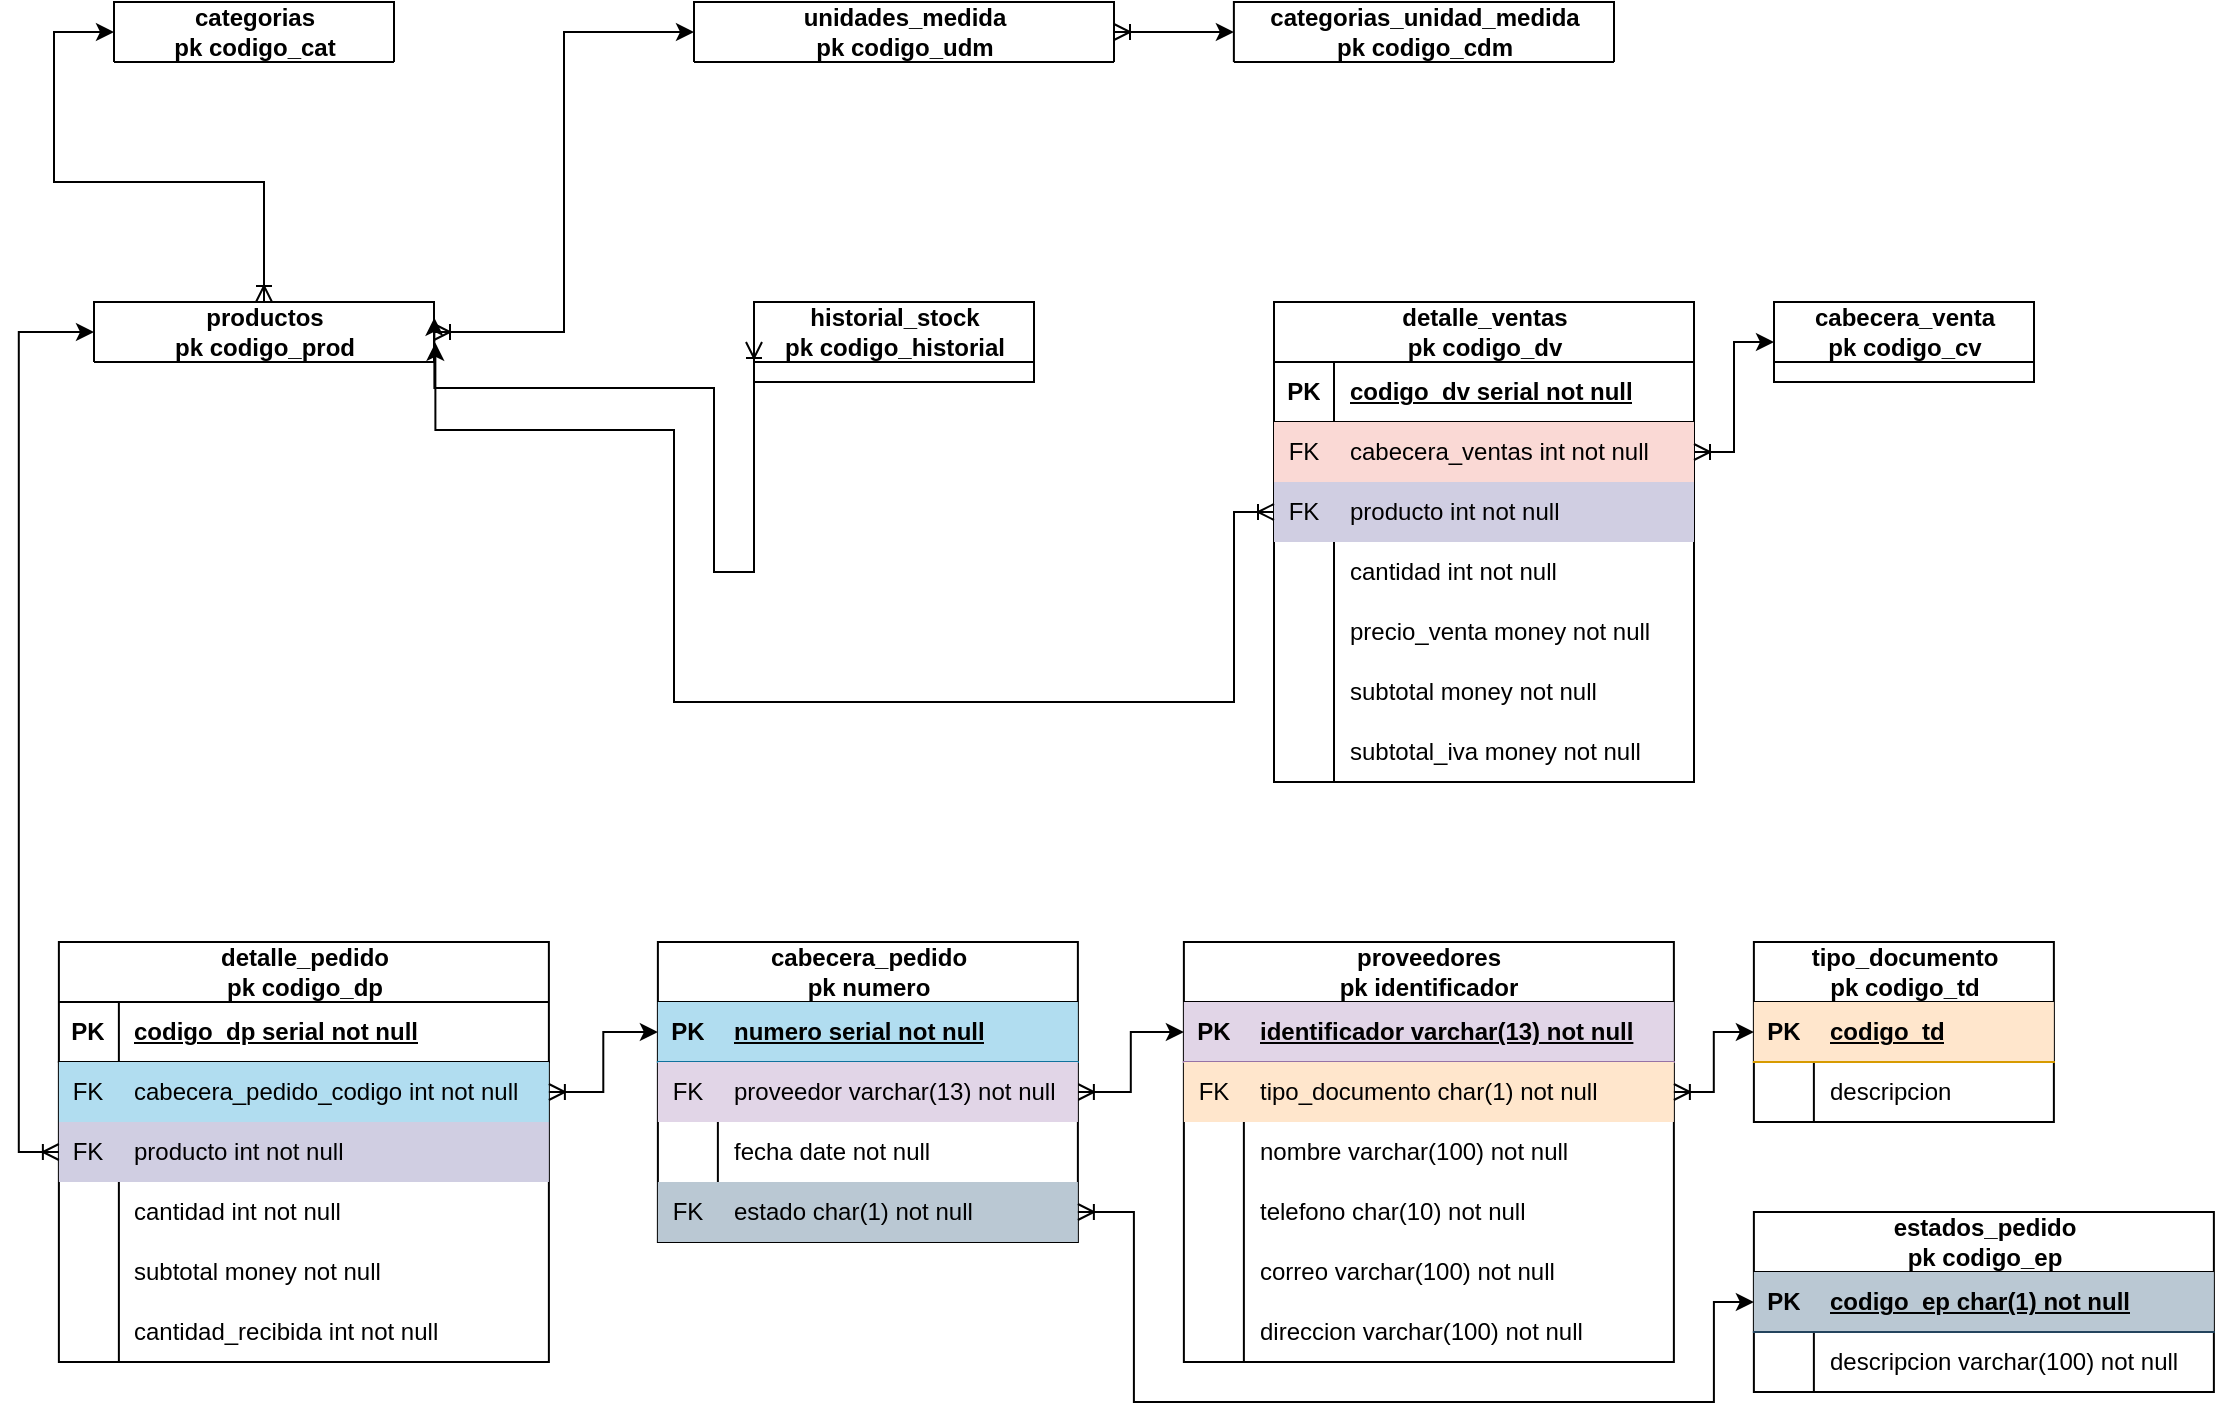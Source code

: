 <mxfile version="24.3.1" type="device">
  <diagram id="54EOCjt--GUkGxH5D3DT" name="Página-2">
    <mxGraphModel dx="956" dy="541" grid="1" gridSize="10" guides="1" tooltips="1" connect="1" arrows="1" fold="1" page="1" pageScale="1" pageWidth="827" pageHeight="1169" math="0" shadow="0">
      <root>
        <mxCell id="0" />
        <mxCell id="1" parent="0" />
        <mxCell id="Lf1AFadFnr37b38TrVot-1" value="categorias&lt;div&gt;pk codigo_cat&lt;/div&gt;" style="shape=table;startSize=30;container=1;collapsible=1;childLayout=tableLayout;fixedRows=1;rowLines=0;fontStyle=1;align=center;resizeLast=1;html=1;swimlaneFillColor=none;" parent="1" vertex="1" collapsed="1">
          <mxGeometry x="110" y="110" width="140" height="30" as="geometry">
            <mxRectangle x="110" y="110" width="210" height="120" as="alternateBounds" />
          </mxGeometry>
        </mxCell>
        <mxCell id="Lf1AFadFnr37b38TrVot-2" value="" style="shape=tableRow;horizontal=0;startSize=0;swimlaneHead=0;swimlaneBody=0;fillColor=#f8cecc;collapsible=0;dropTarget=0;points=[[0,0.5],[1,0.5]];portConstraint=eastwest;top=0;left=0;right=0;bottom=1;strokeColor=#b85450;" parent="Lf1AFadFnr37b38TrVot-1" vertex="1">
          <mxGeometry y="30" width="210" height="30" as="geometry" />
        </mxCell>
        <mxCell id="Lf1AFadFnr37b38TrVot-3" value="PK" style="shape=partialRectangle;connectable=0;fillColor=none;top=0;left=0;bottom=0;right=0;fontStyle=1;overflow=hidden;whiteSpace=wrap;html=1;" parent="Lf1AFadFnr37b38TrVot-2" vertex="1">
          <mxGeometry width="30" height="30" as="geometry">
            <mxRectangle width="30" height="30" as="alternateBounds" />
          </mxGeometry>
        </mxCell>
        <mxCell id="Lf1AFadFnr37b38TrVot-4" value="codigo_cat serial not null" style="shape=partialRectangle;connectable=0;fillColor=none;top=0;left=0;bottom=0;right=0;align=left;spacingLeft=6;fontStyle=5;overflow=hidden;whiteSpace=wrap;html=1;" parent="Lf1AFadFnr37b38TrVot-2" vertex="1">
          <mxGeometry x="30" width="180" height="30" as="geometry">
            <mxRectangle width="180" height="30" as="alternateBounds" />
          </mxGeometry>
        </mxCell>
        <mxCell id="Lf1AFadFnr37b38TrVot-5" value="" style="shape=tableRow;horizontal=0;startSize=0;swimlaneHead=0;swimlaneBody=0;fillColor=none;collapsible=0;dropTarget=0;points=[[0,0.5],[1,0.5]];portConstraint=eastwest;top=0;left=0;right=0;bottom=0;" parent="Lf1AFadFnr37b38TrVot-1" vertex="1">
          <mxGeometry y="60" width="210" height="30" as="geometry" />
        </mxCell>
        <mxCell id="Lf1AFadFnr37b38TrVot-6" value="" style="shape=partialRectangle;connectable=0;fillColor=none;top=0;left=0;bottom=0;right=0;editable=1;overflow=hidden;whiteSpace=wrap;html=1;" parent="Lf1AFadFnr37b38TrVot-5" vertex="1">
          <mxGeometry width="30" height="30" as="geometry">
            <mxRectangle width="30" height="30" as="alternateBounds" />
          </mxGeometry>
        </mxCell>
        <mxCell id="Lf1AFadFnr37b38TrVot-7" value="nombre varchar(100) not null" style="shape=partialRectangle;connectable=0;fillColor=none;top=0;left=0;bottom=0;right=0;align=left;spacingLeft=6;overflow=hidden;whiteSpace=wrap;html=1;" parent="Lf1AFadFnr37b38TrVot-5" vertex="1">
          <mxGeometry x="30" width="180" height="30" as="geometry">
            <mxRectangle width="180" height="30" as="alternateBounds" />
          </mxGeometry>
        </mxCell>
        <mxCell id="Lf1AFadFnr37b38TrVot-8" value="" style="shape=tableRow;horizontal=0;startSize=0;swimlaneHead=0;swimlaneBody=0;fillColor=#f8cecc;collapsible=0;dropTarget=0;points=[[0,0.5],[1,0.5]];portConstraint=eastwest;top=0;left=0;right=0;bottom=0;strokeColor=#b85450;fillStyle=zigzag-line;" parent="Lf1AFadFnr37b38TrVot-1" vertex="1">
          <mxGeometry y="90" width="210" height="30" as="geometry" />
        </mxCell>
        <mxCell id="Lf1AFadFnr37b38TrVot-9" value="FK" style="shape=partialRectangle;connectable=0;fillColor=none;top=0;left=0;bottom=0;right=0;editable=1;overflow=hidden;whiteSpace=wrap;html=1;" parent="Lf1AFadFnr37b38TrVot-8" vertex="1">
          <mxGeometry width="30" height="30" as="geometry">
            <mxRectangle width="30" height="30" as="alternateBounds" />
          </mxGeometry>
        </mxCell>
        <mxCell id="Lf1AFadFnr37b38TrVot-10" value="categoria_padre int" style="shape=partialRectangle;connectable=0;fillColor=none;top=0;left=0;bottom=0;right=0;align=left;spacingLeft=6;overflow=hidden;whiteSpace=wrap;html=1;" parent="Lf1AFadFnr37b38TrVot-8" vertex="1">
          <mxGeometry x="30" width="180" height="30" as="geometry">
            <mxRectangle width="180" height="30" as="alternateBounds" />
          </mxGeometry>
        </mxCell>
        <mxCell id="Lf1AFadFnr37b38TrVot-14" value="" style="edgeStyle=entityRelationEdgeStyle;fontSize=12;html=1;endArrow=ERoneToMany;rounded=0;exitX=1;exitY=0.5;exitDx=0;exitDy=0;entryX=1;entryY=0.5;entryDx=0;entryDy=0;" parent="Lf1AFadFnr37b38TrVot-1" source="Lf1AFadFnr37b38TrVot-8" target="Lf1AFadFnr37b38TrVot-2" edge="1">
          <mxGeometry width="100" height="100" relative="1" as="geometry">
            <mxPoint x="270" y="110" as="sourcePoint" />
            <mxPoint x="350" y="70" as="targetPoint" />
            <Array as="points">
              <mxPoint x="220" y="80" />
              <mxPoint x="270" y="70" />
              <mxPoint x="260" y="80" />
              <mxPoint x="230" y="80" />
            </Array>
          </mxGeometry>
        </mxCell>
        <mxCell id="Lf1AFadFnr37b38TrVot-15" value="categorias_unidad_medida&lt;div&gt;pk codigo_cdm&lt;/div&gt;" style="shape=table;startSize=30;container=1;collapsible=1;childLayout=tableLayout;fixedRows=1;rowLines=0;fontStyle=1;align=center;resizeLast=1;html=1;" parent="1" vertex="1" collapsed="1">
          <mxGeometry x="669.94" y="110" width="190.06" height="30" as="geometry">
            <mxRectangle x="669.94" y="110" width="210.06" height="90" as="alternateBounds" />
          </mxGeometry>
        </mxCell>
        <mxCell id="Lf1AFadFnr37b38TrVot-16" value="" style="shape=tableRow;horizontal=0;startSize=0;swimlaneHead=0;swimlaneBody=0;fillColor=#dae8fc;collapsible=0;dropTarget=0;points=[[0,0.5],[1,0.5]];portConstraint=eastwest;top=0;left=0;right=0;bottom=1;strokeColor=#6c8ebf;" parent="Lf1AFadFnr37b38TrVot-15" vertex="1">
          <mxGeometry y="30" width="210.06" height="30" as="geometry" />
        </mxCell>
        <mxCell id="Lf1AFadFnr37b38TrVot-17" value="PK" style="shape=partialRectangle;connectable=0;fillColor=none;top=0;left=0;bottom=0;right=0;fontStyle=1;overflow=hidden;whiteSpace=wrap;html=1;" parent="Lf1AFadFnr37b38TrVot-16" vertex="1">
          <mxGeometry width="30" height="30" as="geometry">
            <mxRectangle width="30" height="30" as="alternateBounds" />
          </mxGeometry>
        </mxCell>
        <mxCell id="Lf1AFadFnr37b38TrVot-18" value="codigo_cdm char(1) not null" style="shape=partialRectangle;connectable=0;fillColor=none;top=0;left=0;bottom=0;right=0;align=left;spacingLeft=6;fontStyle=5;overflow=hidden;whiteSpace=wrap;html=1;" parent="Lf1AFadFnr37b38TrVot-16" vertex="1">
          <mxGeometry x="30" width="180.06" height="30" as="geometry">
            <mxRectangle width="180.06" height="30" as="alternateBounds" />
          </mxGeometry>
        </mxCell>
        <mxCell id="Lf1AFadFnr37b38TrVot-19" value="" style="shape=tableRow;horizontal=0;startSize=0;swimlaneHead=0;swimlaneBody=0;fillColor=none;collapsible=0;dropTarget=0;points=[[0,0.5],[1,0.5]];portConstraint=eastwest;top=0;left=0;right=0;bottom=0;" parent="Lf1AFadFnr37b38TrVot-15" vertex="1">
          <mxGeometry y="60" width="210.06" height="30" as="geometry" />
        </mxCell>
        <mxCell id="Lf1AFadFnr37b38TrVot-20" value="" style="shape=partialRectangle;connectable=0;fillColor=none;top=0;left=0;bottom=0;right=0;editable=1;overflow=hidden;whiteSpace=wrap;html=1;" parent="Lf1AFadFnr37b38TrVot-19" vertex="1">
          <mxGeometry width="30" height="30" as="geometry">
            <mxRectangle width="30" height="30" as="alternateBounds" />
          </mxGeometry>
        </mxCell>
        <mxCell id="Lf1AFadFnr37b38TrVot-21" value="nombre varchar (100) not null" style="shape=partialRectangle;connectable=0;fillColor=none;top=0;left=0;bottom=0;right=0;align=left;spacingLeft=6;overflow=hidden;whiteSpace=wrap;html=1;" parent="Lf1AFadFnr37b38TrVot-19" vertex="1">
          <mxGeometry x="30" width="180.06" height="30" as="geometry">
            <mxRectangle width="180.06" height="30" as="alternateBounds" />
          </mxGeometry>
        </mxCell>
        <mxCell id="Lf1AFadFnr37b38TrVot-28" value="unidades_medida&lt;div&gt;pk codigo_udm&lt;/div&gt;" style="shape=table;startSize=30;container=1;collapsible=1;childLayout=tableLayout;fixedRows=1;rowLines=0;fontStyle=1;align=center;resizeLast=1;html=1;" parent="1" vertex="1" collapsed="1">
          <mxGeometry x="400" y="110" width="210" height="30" as="geometry">
            <mxRectangle x="400" y="110" width="230" height="120" as="alternateBounds" />
          </mxGeometry>
        </mxCell>
        <mxCell id="Lf1AFadFnr37b38TrVot-29" value="" style="shape=tableRow;horizontal=0;startSize=0;swimlaneHead=0;swimlaneBody=0;fillColor=#d5e8d4;collapsible=0;dropTarget=0;points=[[0,0.5],[1,0.5]];portConstraint=eastwest;top=0;left=0;right=0;bottom=1;strokeColor=#82b366;" parent="Lf1AFadFnr37b38TrVot-28" vertex="1">
          <mxGeometry y="30" width="230" height="30" as="geometry" />
        </mxCell>
        <mxCell id="Lf1AFadFnr37b38TrVot-30" value="PK" style="shape=partialRectangle;connectable=0;fillColor=none;top=0;left=0;bottom=0;right=0;fontStyle=1;overflow=hidden;whiteSpace=wrap;html=1;" parent="Lf1AFadFnr37b38TrVot-29" vertex="1">
          <mxGeometry width="30" height="30" as="geometry">
            <mxRectangle width="30" height="30" as="alternateBounds" />
          </mxGeometry>
        </mxCell>
        <mxCell id="Lf1AFadFnr37b38TrVot-31" value="codigo_udm varchar(2) not null" style="shape=partialRectangle;connectable=0;fillColor=none;top=0;left=0;bottom=0;right=0;align=left;spacingLeft=6;fontStyle=5;overflow=hidden;whiteSpace=wrap;html=1;" parent="Lf1AFadFnr37b38TrVot-29" vertex="1">
          <mxGeometry x="30" width="200" height="30" as="geometry">
            <mxRectangle width="200" height="30" as="alternateBounds" />
          </mxGeometry>
        </mxCell>
        <mxCell id="Lf1AFadFnr37b38TrVot-32" value="" style="shape=tableRow;horizontal=0;startSize=0;swimlaneHead=0;swimlaneBody=0;fillColor=none;collapsible=0;dropTarget=0;points=[[0,0.5],[1,0.5]];portConstraint=eastwest;top=0;left=0;right=0;bottom=0;" parent="Lf1AFadFnr37b38TrVot-28" vertex="1">
          <mxGeometry y="60" width="230" height="30" as="geometry" />
        </mxCell>
        <mxCell id="Lf1AFadFnr37b38TrVot-33" value="" style="shape=partialRectangle;connectable=0;fillColor=none;top=0;left=0;bottom=0;right=0;editable=1;overflow=hidden;whiteSpace=wrap;html=1;" parent="Lf1AFadFnr37b38TrVot-32" vertex="1">
          <mxGeometry width="30" height="30" as="geometry">
            <mxRectangle width="30" height="30" as="alternateBounds" />
          </mxGeometry>
        </mxCell>
        <mxCell id="Lf1AFadFnr37b38TrVot-34" value="descripcion varchar (100) not null" style="shape=partialRectangle;connectable=0;fillColor=none;top=0;left=0;bottom=0;right=0;align=left;spacingLeft=6;overflow=hidden;whiteSpace=wrap;html=1;" parent="Lf1AFadFnr37b38TrVot-32" vertex="1">
          <mxGeometry x="30" width="200" height="30" as="geometry">
            <mxRectangle width="200" height="30" as="alternateBounds" />
          </mxGeometry>
        </mxCell>
        <mxCell id="Lf1AFadFnr37b38TrVot-35" value="" style="shape=tableRow;horizontal=0;startSize=0;swimlaneHead=0;swimlaneBody=0;fillColor=#dae8fc;collapsible=0;dropTarget=0;points=[[0,0.5],[1,0.5]];portConstraint=eastwest;top=0;left=0;right=0;bottom=0;swimlaneFillColor=none;strokeColor=#6c8ebf;" parent="Lf1AFadFnr37b38TrVot-28" vertex="1">
          <mxGeometry y="90" width="230" height="30" as="geometry" />
        </mxCell>
        <mxCell id="Lf1AFadFnr37b38TrVot-36" value="FK" style="shape=partialRectangle;connectable=0;fillColor=none;top=0;left=0;bottom=0;right=0;editable=1;overflow=hidden;whiteSpace=wrap;html=1;" parent="Lf1AFadFnr37b38TrVot-35" vertex="1">
          <mxGeometry width="30" height="30" as="geometry">
            <mxRectangle width="30" height="30" as="alternateBounds" />
          </mxGeometry>
        </mxCell>
        <mxCell id="Lf1AFadFnr37b38TrVot-37" value="categoria_udm char (1)( not null" style="shape=partialRectangle;connectable=0;fillColor=none;top=0;left=0;bottom=0;right=0;align=left;spacingLeft=6;overflow=hidden;whiteSpace=wrap;html=1;" parent="Lf1AFadFnr37b38TrVot-35" vertex="1">
          <mxGeometry x="30" width="200" height="30" as="geometry">
            <mxRectangle width="200" height="30" as="alternateBounds" />
          </mxGeometry>
        </mxCell>
        <mxCell id="Lf1AFadFnr37b38TrVot-45" style="edgeStyle=orthogonalEdgeStyle;rounded=0;orthogonalLoop=1;jettySize=auto;html=1;exitX=1;exitY=0.5;exitDx=0;exitDy=0;entryX=0;entryY=0.5;entryDx=0;entryDy=0;endArrow=classic;endFill=1;startArrow=ERoneToMany;startFill=0;" parent="1" source="Lf1AFadFnr37b38TrVot-35" target="Lf1AFadFnr37b38TrVot-16" edge="1">
          <mxGeometry relative="1" as="geometry" />
        </mxCell>
        <mxCell id="Lf1AFadFnr37b38TrVot-48" value="productos&lt;div&gt;pk codigo_prod&lt;/div&gt;" style="shape=table;startSize=30;container=1;collapsible=1;childLayout=tableLayout;fixedRows=1;rowLines=0;fontStyle=1;align=center;resizeLast=1;html=1;" parent="1" vertex="1" collapsed="1">
          <mxGeometry x="100" y="260" width="170" height="30" as="geometry">
            <mxRectangle x="100" y="260" width="246" height="290" as="alternateBounds" />
          </mxGeometry>
        </mxCell>
        <mxCell id="Lf1AFadFnr37b38TrVot-49" value="" style="shape=tableRow;horizontal=0;startSize=0;swimlaneHead=0;swimlaneBody=0;fillColor=#d0cee2;collapsible=0;dropTarget=0;points=[[0,0.5],[1,0.5]];portConstraint=eastwest;top=0;left=0;right=0;bottom=1;strokeColor=#56517e;" parent="Lf1AFadFnr37b38TrVot-48" vertex="1">
          <mxGeometry y="30" width="246" height="50" as="geometry" />
        </mxCell>
        <mxCell id="Lf1AFadFnr37b38TrVot-50" value="PK" style="shape=partialRectangle;connectable=0;fillColor=none;top=0;left=0;bottom=0;right=0;fontStyle=1;overflow=hidden;whiteSpace=wrap;html=1;" parent="Lf1AFadFnr37b38TrVot-49" vertex="1">
          <mxGeometry width="30" height="50" as="geometry">
            <mxRectangle width="30" height="50" as="alternateBounds" />
          </mxGeometry>
        </mxCell>
        <mxCell id="Lf1AFadFnr37b38TrVot-51" value="codigo_prod serial not null" style="shape=partialRectangle;connectable=0;fillColor=none;top=0;left=0;bottom=0;right=0;align=left;spacingLeft=6;fontStyle=5;overflow=hidden;whiteSpace=wrap;html=1;" parent="Lf1AFadFnr37b38TrVot-49" vertex="1">
          <mxGeometry x="30" width="216" height="50" as="geometry">
            <mxRectangle width="216" height="50" as="alternateBounds" />
          </mxGeometry>
        </mxCell>
        <mxCell id="Lf1AFadFnr37b38TrVot-52" value="" style="shape=tableRow;horizontal=0;startSize=0;swimlaneHead=0;swimlaneBody=0;fillColor=none;collapsible=0;dropTarget=0;points=[[0,0.5],[1,0.5]];portConstraint=eastwest;top=0;left=0;right=0;bottom=0;" parent="Lf1AFadFnr37b38TrVot-48" vertex="1">
          <mxGeometry y="80" width="246" height="30" as="geometry" />
        </mxCell>
        <mxCell id="Lf1AFadFnr37b38TrVot-53" value="" style="shape=partialRectangle;connectable=0;fillColor=none;top=0;left=0;bottom=0;right=0;editable=1;overflow=hidden;whiteSpace=wrap;html=1;" parent="Lf1AFadFnr37b38TrVot-52" vertex="1">
          <mxGeometry width="30" height="30" as="geometry">
            <mxRectangle width="30" height="30" as="alternateBounds" />
          </mxGeometry>
        </mxCell>
        <mxCell id="Lf1AFadFnr37b38TrVot-54" value="nombre varchar(100) not null" style="shape=partialRectangle;connectable=0;fillColor=none;top=0;left=0;bottom=0;right=0;align=left;spacingLeft=6;overflow=hidden;whiteSpace=wrap;html=1;" parent="Lf1AFadFnr37b38TrVot-52" vertex="1">
          <mxGeometry x="30" width="216" height="30" as="geometry">
            <mxRectangle width="216" height="30" as="alternateBounds" />
          </mxGeometry>
        </mxCell>
        <mxCell id="Lf1AFadFnr37b38TrVot-55" value="" style="shape=tableRow;horizontal=0;startSize=0;swimlaneHead=0;swimlaneBody=0;fillColor=#d5e8d4;collapsible=0;dropTarget=0;points=[[0,0.5],[1,0.5]];portConstraint=eastwest;top=0;left=0;right=0;bottom=0;strokeColor=#82b366;" parent="Lf1AFadFnr37b38TrVot-48" vertex="1">
          <mxGeometry y="110" width="246" height="30" as="geometry" />
        </mxCell>
        <mxCell id="Lf1AFadFnr37b38TrVot-56" value="FK" style="shape=partialRectangle;connectable=0;fillColor=none;top=0;left=0;bottom=0;right=0;editable=1;overflow=hidden;whiteSpace=wrap;html=1;" parent="Lf1AFadFnr37b38TrVot-55" vertex="1">
          <mxGeometry width="30" height="30" as="geometry">
            <mxRectangle width="30" height="30" as="alternateBounds" />
          </mxGeometry>
        </mxCell>
        <mxCell id="Lf1AFadFnr37b38TrVot-57" value="udm varchar(2) not null" style="shape=partialRectangle;connectable=0;fillColor=none;top=0;left=0;bottom=0;right=0;align=left;spacingLeft=6;overflow=hidden;whiteSpace=wrap;html=1;" parent="Lf1AFadFnr37b38TrVot-55" vertex="1">
          <mxGeometry x="30" width="216" height="30" as="geometry">
            <mxRectangle width="216" height="30" as="alternateBounds" />
          </mxGeometry>
        </mxCell>
        <mxCell id="Lf1AFadFnr37b38TrVot-58" value="" style="shape=tableRow;horizontal=0;startSize=0;swimlaneHead=0;swimlaneBody=0;fillColor=none;collapsible=0;dropTarget=0;points=[[0,0.5],[1,0.5]];portConstraint=eastwest;top=0;left=0;right=0;bottom=0;" parent="Lf1AFadFnr37b38TrVot-48" vertex="1">
          <mxGeometry y="140" width="246" height="30" as="geometry" />
        </mxCell>
        <mxCell id="Lf1AFadFnr37b38TrVot-59" value="" style="shape=partialRectangle;connectable=0;fillColor=none;top=0;left=0;bottom=0;right=0;editable=1;overflow=hidden;whiteSpace=wrap;html=1;" parent="Lf1AFadFnr37b38TrVot-58" vertex="1">
          <mxGeometry width="30" height="30" as="geometry">
            <mxRectangle width="30" height="30" as="alternateBounds" />
          </mxGeometry>
        </mxCell>
        <mxCell id="Lf1AFadFnr37b38TrVot-60" value="precio_venta money not null" style="shape=partialRectangle;connectable=0;fillColor=none;top=0;left=0;bottom=0;right=0;align=left;spacingLeft=6;overflow=hidden;whiteSpace=wrap;html=1;" parent="Lf1AFadFnr37b38TrVot-58" vertex="1">
          <mxGeometry x="30" width="216" height="30" as="geometry">
            <mxRectangle width="216" height="30" as="alternateBounds" />
          </mxGeometry>
        </mxCell>
        <mxCell id="Lf1AFadFnr37b38TrVot-61" value="" style="shape=tableRow;horizontal=0;startSize=0;swimlaneHead=0;swimlaneBody=0;fillColor=none;collapsible=0;dropTarget=0;points=[[0,0.5],[1,0.5]];portConstraint=eastwest;top=0;left=0;right=0;bottom=0;" parent="Lf1AFadFnr37b38TrVot-48" vertex="1">
          <mxGeometry y="170" width="246" height="30" as="geometry" />
        </mxCell>
        <mxCell id="Lf1AFadFnr37b38TrVot-62" value="" style="shape=partialRectangle;connectable=0;fillColor=none;top=0;left=0;bottom=0;right=0;editable=1;overflow=hidden;whiteSpace=wrap;html=1;" parent="Lf1AFadFnr37b38TrVot-61" vertex="1">
          <mxGeometry width="30" height="30" as="geometry">
            <mxRectangle width="30" height="30" as="alternateBounds" />
          </mxGeometry>
        </mxCell>
        <mxCell id="Lf1AFadFnr37b38TrVot-63" value="tiene_iva boolean not null" style="shape=partialRectangle;connectable=0;fillColor=none;top=0;left=0;bottom=0;right=0;align=left;spacingLeft=6;overflow=hidden;whiteSpace=wrap;html=1;" parent="Lf1AFadFnr37b38TrVot-61" vertex="1">
          <mxGeometry x="30" width="216" height="30" as="geometry">
            <mxRectangle width="216" height="30" as="alternateBounds" />
          </mxGeometry>
        </mxCell>
        <mxCell id="Lf1AFadFnr37b38TrVot-64" value="" style="shape=tableRow;horizontal=0;startSize=0;swimlaneHead=0;swimlaneBody=0;fillColor=none;collapsible=0;dropTarget=0;points=[[0,0.5],[1,0.5]];portConstraint=eastwest;top=0;left=0;right=0;bottom=0;" parent="Lf1AFadFnr37b38TrVot-48" vertex="1">
          <mxGeometry y="200" width="246" height="30" as="geometry" />
        </mxCell>
        <mxCell id="Lf1AFadFnr37b38TrVot-65" value="" style="shape=partialRectangle;connectable=0;fillColor=none;top=0;left=0;bottom=0;right=0;editable=1;overflow=hidden;whiteSpace=wrap;html=1;" parent="Lf1AFadFnr37b38TrVot-64" vertex="1">
          <mxGeometry width="30" height="30" as="geometry">
            <mxRectangle width="30" height="30" as="alternateBounds" />
          </mxGeometry>
        </mxCell>
        <mxCell id="Lf1AFadFnr37b38TrVot-66" value="coste money not null" style="shape=partialRectangle;connectable=0;fillColor=none;top=0;left=0;bottom=0;right=0;align=left;spacingLeft=6;overflow=hidden;whiteSpace=wrap;html=1;" parent="Lf1AFadFnr37b38TrVot-64" vertex="1">
          <mxGeometry x="30" width="216" height="30" as="geometry">
            <mxRectangle width="216" height="30" as="alternateBounds" />
          </mxGeometry>
        </mxCell>
        <mxCell id="Lf1AFadFnr37b38TrVot-67" value="" style="shape=tableRow;horizontal=0;startSize=0;swimlaneHead=0;swimlaneBody=0;fillColor=#f8cecc;collapsible=0;dropTarget=0;points=[[0,0.5],[1,0.5]];portConstraint=eastwest;top=0;left=0;right=0;bottom=0;strokeColor=#b85450;" parent="Lf1AFadFnr37b38TrVot-48" vertex="1">
          <mxGeometry y="230" width="246" height="30" as="geometry" />
        </mxCell>
        <mxCell id="Lf1AFadFnr37b38TrVot-68" value="FK" style="shape=partialRectangle;connectable=0;fillColor=none;top=0;left=0;bottom=0;right=0;editable=1;overflow=hidden;whiteSpace=wrap;html=1;" parent="Lf1AFadFnr37b38TrVot-67" vertex="1">
          <mxGeometry width="30" height="30" as="geometry">
            <mxRectangle width="30" height="30" as="alternateBounds" />
          </mxGeometry>
        </mxCell>
        <mxCell id="Lf1AFadFnr37b38TrVot-69" value="categoria int not null" style="shape=partialRectangle;connectable=0;fillColor=none;top=0;left=0;bottom=0;right=0;align=left;spacingLeft=6;overflow=hidden;whiteSpace=wrap;html=1;" parent="Lf1AFadFnr37b38TrVot-67" vertex="1">
          <mxGeometry x="30" width="216" height="30" as="geometry">
            <mxRectangle width="216" height="30" as="alternateBounds" />
          </mxGeometry>
        </mxCell>
        <mxCell id="TDiGkZ1RAdwiMoZOvhIn-88" value="" style="shape=tableRow;horizontal=0;startSize=0;swimlaneHead=0;swimlaneBody=0;collapsible=0;dropTarget=0;points=[[0,0.5],[1,0.5]];portConstraint=eastwest;top=0;left=0;right=0;bottom=0;fillColor=none;" parent="Lf1AFadFnr37b38TrVot-48" vertex="1">
          <mxGeometry y="260" width="246" height="30" as="geometry" />
        </mxCell>
        <mxCell id="TDiGkZ1RAdwiMoZOvhIn-89" value="" style="shape=partialRectangle;connectable=0;fillColor=none;top=0;left=0;bottom=0;right=0;editable=1;overflow=hidden;whiteSpace=wrap;html=1;" parent="TDiGkZ1RAdwiMoZOvhIn-88" vertex="1">
          <mxGeometry width="30" height="30" as="geometry">
            <mxRectangle width="30" height="30" as="alternateBounds" />
          </mxGeometry>
        </mxCell>
        <mxCell id="TDiGkZ1RAdwiMoZOvhIn-90" value="stock int not null" style="shape=partialRectangle;connectable=0;fillColor=none;top=0;left=0;bottom=0;right=0;align=left;spacingLeft=6;overflow=hidden;whiteSpace=wrap;html=1;" parent="TDiGkZ1RAdwiMoZOvhIn-88" vertex="1">
          <mxGeometry x="30" width="216" height="30" as="geometry">
            <mxRectangle width="216" height="30" as="alternateBounds" />
          </mxGeometry>
        </mxCell>
        <mxCell id="Lf1AFadFnr37b38TrVot-71" style="edgeStyle=orthogonalEdgeStyle;rounded=0;orthogonalLoop=1;jettySize=auto;html=1;entryX=0;entryY=0.5;entryDx=0;entryDy=0;startArrow=ERoneToMany;startFill=0;" parent="1" source="Lf1AFadFnr37b38TrVot-67" target="Lf1AFadFnr37b38TrVot-2" edge="1">
          <mxGeometry relative="1" as="geometry" />
        </mxCell>
        <mxCell id="Lf1AFadFnr37b38TrVot-72" style="edgeStyle=orthogonalEdgeStyle;rounded=0;orthogonalLoop=1;jettySize=auto;html=1;entryX=0;entryY=0.5;entryDx=0;entryDy=0;startArrow=ERoneToMany;startFill=0;exitX=1;exitY=0.5;exitDx=0;exitDy=0;" parent="1" source="Lf1AFadFnr37b38TrVot-55" target="Lf1AFadFnr37b38TrVot-29" edge="1">
          <mxGeometry relative="1" as="geometry" />
        </mxCell>
        <mxCell id="TDiGkZ1RAdwiMoZOvhIn-1" value="proveedores&lt;div&gt;pk identificador&lt;/div&gt;" style="shape=table;startSize=30;container=1;collapsible=1;childLayout=tableLayout;fixedRows=1;rowLines=0;fontStyle=1;align=center;resizeLast=1;html=1;" parent="1" vertex="1">
          <mxGeometry x="644.94" y="580" width="245" height="210" as="geometry" />
        </mxCell>
        <mxCell id="TDiGkZ1RAdwiMoZOvhIn-2" value="" style="shape=tableRow;horizontal=0;startSize=0;swimlaneHead=0;swimlaneBody=0;fillColor=#e1d5e7;collapsible=0;dropTarget=0;points=[[0,0.5],[1,0.5]];portConstraint=eastwest;top=0;left=0;right=0;bottom=1;strokeColor=#9673a6;" parent="TDiGkZ1RAdwiMoZOvhIn-1" vertex="1">
          <mxGeometry y="30" width="245" height="30" as="geometry" />
        </mxCell>
        <mxCell id="TDiGkZ1RAdwiMoZOvhIn-3" value="PK" style="shape=partialRectangle;connectable=0;fillColor=none;top=0;left=0;bottom=0;right=0;fontStyle=1;overflow=hidden;whiteSpace=wrap;html=1;" parent="TDiGkZ1RAdwiMoZOvhIn-2" vertex="1">
          <mxGeometry width="30" height="30" as="geometry">
            <mxRectangle width="30" height="30" as="alternateBounds" />
          </mxGeometry>
        </mxCell>
        <mxCell id="TDiGkZ1RAdwiMoZOvhIn-4" value="identificador varchar(13) not null" style="shape=partialRectangle;connectable=0;fillColor=none;top=0;left=0;bottom=0;right=0;align=left;spacingLeft=6;fontStyle=5;overflow=hidden;whiteSpace=wrap;html=1;" parent="TDiGkZ1RAdwiMoZOvhIn-2" vertex="1">
          <mxGeometry x="30" width="215" height="30" as="geometry">
            <mxRectangle width="215" height="30" as="alternateBounds" />
          </mxGeometry>
        </mxCell>
        <mxCell id="TDiGkZ1RAdwiMoZOvhIn-5" value="" style="shape=tableRow;horizontal=0;startSize=0;swimlaneHead=0;swimlaneBody=0;fillColor=#ffe6cc;collapsible=0;dropTarget=0;points=[[0,0.5],[1,0.5]];portConstraint=eastwest;top=0;left=0;right=0;bottom=0;strokeColor=#d79b00;" parent="TDiGkZ1RAdwiMoZOvhIn-1" vertex="1">
          <mxGeometry y="60" width="245" height="30" as="geometry" />
        </mxCell>
        <mxCell id="TDiGkZ1RAdwiMoZOvhIn-6" value="FK" style="shape=partialRectangle;connectable=0;fillColor=none;top=0;left=0;bottom=0;right=0;editable=1;overflow=hidden;whiteSpace=wrap;html=1;" parent="TDiGkZ1RAdwiMoZOvhIn-5" vertex="1">
          <mxGeometry width="30" height="30" as="geometry">
            <mxRectangle width="30" height="30" as="alternateBounds" />
          </mxGeometry>
        </mxCell>
        <mxCell id="TDiGkZ1RAdwiMoZOvhIn-7" value="tipo_documento char(1) not null" style="shape=partialRectangle;connectable=0;fillColor=none;top=0;left=0;bottom=0;right=0;align=left;spacingLeft=6;overflow=hidden;whiteSpace=wrap;html=1;" parent="TDiGkZ1RAdwiMoZOvhIn-5" vertex="1">
          <mxGeometry x="30" width="215" height="30" as="geometry">
            <mxRectangle width="215" height="30" as="alternateBounds" />
          </mxGeometry>
        </mxCell>
        <mxCell id="TDiGkZ1RAdwiMoZOvhIn-8" value="" style="shape=tableRow;horizontal=0;startSize=0;swimlaneHead=0;swimlaneBody=0;fillColor=none;collapsible=0;dropTarget=0;points=[[0,0.5],[1,0.5]];portConstraint=eastwest;top=0;left=0;right=0;bottom=0;" parent="TDiGkZ1RAdwiMoZOvhIn-1" vertex="1">
          <mxGeometry y="90" width="245" height="30" as="geometry" />
        </mxCell>
        <mxCell id="TDiGkZ1RAdwiMoZOvhIn-9" value="" style="shape=partialRectangle;connectable=0;fillColor=none;top=0;left=0;bottom=0;right=0;editable=1;overflow=hidden;whiteSpace=wrap;html=1;" parent="TDiGkZ1RAdwiMoZOvhIn-8" vertex="1">
          <mxGeometry width="30" height="30" as="geometry">
            <mxRectangle width="30" height="30" as="alternateBounds" />
          </mxGeometry>
        </mxCell>
        <mxCell id="TDiGkZ1RAdwiMoZOvhIn-10" value="nombre varchar(100) not null" style="shape=partialRectangle;connectable=0;fillColor=none;top=0;left=0;bottom=0;right=0;align=left;spacingLeft=6;overflow=hidden;whiteSpace=wrap;html=1;" parent="TDiGkZ1RAdwiMoZOvhIn-8" vertex="1">
          <mxGeometry x="30" width="215" height="30" as="geometry">
            <mxRectangle width="215" height="30" as="alternateBounds" />
          </mxGeometry>
        </mxCell>
        <mxCell id="TDiGkZ1RAdwiMoZOvhIn-11" value="" style="shape=tableRow;horizontal=0;startSize=0;swimlaneHead=0;swimlaneBody=0;fillColor=none;collapsible=0;dropTarget=0;points=[[0,0.5],[1,0.5]];portConstraint=eastwest;top=0;left=0;right=0;bottom=0;" parent="TDiGkZ1RAdwiMoZOvhIn-1" vertex="1">
          <mxGeometry y="120" width="245" height="30" as="geometry" />
        </mxCell>
        <mxCell id="TDiGkZ1RAdwiMoZOvhIn-12" value="" style="shape=partialRectangle;connectable=0;fillColor=none;top=0;left=0;bottom=0;right=0;editable=1;overflow=hidden;whiteSpace=wrap;html=1;" parent="TDiGkZ1RAdwiMoZOvhIn-11" vertex="1">
          <mxGeometry width="30" height="30" as="geometry">
            <mxRectangle width="30" height="30" as="alternateBounds" />
          </mxGeometry>
        </mxCell>
        <mxCell id="TDiGkZ1RAdwiMoZOvhIn-13" value="telefono char(10) not null" style="shape=partialRectangle;connectable=0;fillColor=none;top=0;left=0;bottom=0;right=0;align=left;spacingLeft=6;overflow=hidden;whiteSpace=wrap;html=1;" parent="TDiGkZ1RAdwiMoZOvhIn-11" vertex="1">
          <mxGeometry x="30" width="215" height="30" as="geometry">
            <mxRectangle width="215" height="30" as="alternateBounds" />
          </mxGeometry>
        </mxCell>
        <mxCell id="TDiGkZ1RAdwiMoZOvhIn-14" value="" style="shape=tableRow;horizontal=0;startSize=0;swimlaneHead=0;swimlaneBody=0;fillColor=none;collapsible=0;dropTarget=0;points=[[0,0.5],[1,0.5]];portConstraint=eastwest;top=0;left=0;right=0;bottom=0;" parent="TDiGkZ1RAdwiMoZOvhIn-1" vertex="1">
          <mxGeometry y="150" width="245" height="30" as="geometry" />
        </mxCell>
        <mxCell id="TDiGkZ1RAdwiMoZOvhIn-15" value="" style="shape=partialRectangle;connectable=0;fillColor=none;top=0;left=0;bottom=0;right=0;editable=1;overflow=hidden;whiteSpace=wrap;html=1;" parent="TDiGkZ1RAdwiMoZOvhIn-14" vertex="1">
          <mxGeometry width="30" height="30" as="geometry">
            <mxRectangle width="30" height="30" as="alternateBounds" />
          </mxGeometry>
        </mxCell>
        <mxCell id="TDiGkZ1RAdwiMoZOvhIn-16" value="correo varchar(100) not null" style="shape=partialRectangle;connectable=0;fillColor=none;top=0;left=0;bottom=0;right=0;align=left;spacingLeft=6;overflow=hidden;whiteSpace=wrap;html=1;" parent="TDiGkZ1RAdwiMoZOvhIn-14" vertex="1">
          <mxGeometry x="30" width="215" height="30" as="geometry">
            <mxRectangle width="215" height="30" as="alternateBounds" />
          </mxGeometry>
        </mxCell>
        <mxCell id="TDiGkZ1RAdwiMoZOvhIn-17" value="" style="shape=tableRow;horizontal=0;startSize=0;swimlaneHead=0;swimlaneBody=0;fillColor=none;collapsible=0;dropTarget=0;points=[[0,0.5],[1,0.5]];portConstraint=eastwest;top=0;left=0;right=0;bottom=0;" parent="TDiGkZ1RAdwiMoZOvhIn-1" vertex="1">
          <mxGeometry y="180" width="245" height="30" as="geometry" />
        </mxCell>
        <mxCell id="TDiGkZ1RAdwiMoZOvhIn-18" value="" style="shape=partialRectangle;connectable=0;fillColor=none;top=0;left=0;bottom=0;right=0;editable=1;overflow=hidden;whiteSpace=wrap;html=1;" parent="TDiGkZ1RAdwiMoZOvhIn-17" vertex="1">
          <mxGeometry width="30" height="30" as="geometry">
            <mxRectangle width="30" height="30" as="alternateBounds" />
          </mxGeometry>
        </mxCell>
        <mxCell id="TDiGkZ1RAdwiMoZOvhIn-19" value="direccion varchar(100) not null" style="shape=partialRectangle;connectable=0;fillColor=none;top=0;left=0;bottom=0;right=0;align=left;spacingLeft=6;overflow=hidden;whiteSpace=wrap;html=1;" parent="TDiGkZ1RAdwiMoZOvhIn-17" vertex="1">
          <mxGeometry x="30" width="215" height="30" as="geometry">
            <mxRectangle width="215" height="30" as="alternateBounds" />
          </mxGeometry>
        </mxCell>
        <mxCell id="TDiGkZ1RAdwiMoZOvhIn-20" value="tipo_documento&lt;div&gt;pk codigo_td&lt;/div&gt;" style="shape=table;startSize=30;container=1;collapsible=1;childLayout=tableLayout;fixedRows=1;rowLines=0;fontStyle=1;align=center;resizeLast=1;html=1;" parent="1" vertex="1">
          <mxGeometry x="929.94" y="580" width="150" height="90" as="geometry" />
        </mxCell>
        <mxCell id="TDiGkZ1RAdwiMoZOvhIn-21" value="" style="shape=tableRow;horizontal=0;startSize=0;swimlaneHead=0;swimlaneBody=0;fillColor=#ffe6cc;collapsible=0;dropTarget=0;points=[[0,0.5],[1,0.5]];portConstraint=eastwest;top=0;left=0;right=0;bottom=1;strokeColor=#d79b00;" parent="TDiGkZ1RAdwiMoZOvhIn-20" vertex="1">
          <mxGeometry y="30" width="150" height="30" as="geometry" />
        </mxCell>
        <mxCell id="TDiGkZ1RAdwiMoZOvhIn-22" value="PK" style="shape=partialRectangle;connectable=0;fillColor=none;top=0;left=0;bottom=0;right=0;fontStyle=1;overflow=hidden;whiteSpace=wrap;html=1;" parent="TDiGkZ1RAdwiMoZOvhIn-21" vertex="1">
          <mxGeometry width="30" height="30" as="geometry">
            <mxRectangle width="30" height="30" as="alternateBounds" />
          </mxGeometry>
        </mxCell>
        <mxCell id="TDiGkZ1RAdwiMoZOvhIn-23" value="codigo_td" style="shape=partialRectangle;connectable=0;fillColor=none;top=0;left=0;bottom=0;right=0;align=left;spacingLeft=6;fontStyle=5;overflow=hidden;whiteSpace=wrap;html=1;" parent="TDiGkZ1RAdwiMoZOvhIn-21" vertex="1">
          <mxGeometry x="30" width="120" height="30" as="geometry">
            <mxRectangle width="120" height="30" as="alternateBounds" />
          </mxGeometry>
        </mxCell>
        <mxCell id="TDiGkZ1RAdwiMoZOvhIn-24" value="" style="shape=tableRow;horizontal=0;startSize=0;swimlaneHead=0;swimlaneBody=0;fillColor=none;collapsible=0;dropTarget=0;points=[[0,0.5],[1,0.5]];portConstraint=eastwest;top=0;left=0;right=0;bottom=0;" parent="TDiGkZ1RAdwiMoZOvhIn-20" vertex="1">
          <mxGeometry y="60" width="150" height="30" as="geometry" />
        </mxCell>
        <mxCell id="TDiGkZ1RAdwiMoZOvhIn-25" value="" style="shape=partialRectangle;connectable=0;fillColor=none;top=0;left=0;bottom=0;right=0;editable=1;overflow=hidden;whiteSpace=wrap;html=1;" parent="TDiGkZ1RAdwiMoZOvhIn-24" vertex="1">
          <mxGeometry width="30" height="30" as="geometry">
            <mxRectangle width="30" height="30" as="alternateBounds" />
          </mxGeometry>
        </mxCell>
        <mxCell id="TDiGkZ1RAdwiMoZOvhIn-26" value="descripcion" style="shape=partialRectangle;connectable=0;fillColor=none;top=0;left=0;bottom=0;right=0;align=left;spacingLeft=6;overflow=hidden;whiteSpace=wrap;html=1;" parent="TDiGkZ1RAdwiMoZOvhIn-24" vertex="1">
          <mxGeometry x="30" width="120" height="30" as="geometry">
            <mxRectangle width="120" height="30" as="alternateBounds" />
          </mxGeometry>
        </mxCell>
        <mxCell id="TDiGkZ1RAdwiMoZOvhIn-33" style="edgeStyle=orthogonalEdgeStyle;rounded=0;orthogonalLoop=1;jettySize=auto;html=1;exitX=1;exitY=0.5;exitDx=0;exitDy=0;entryX=0;entryY=0.5;entryDx=0;entryDy=0;startArrow=ERoneToMany;startFill=0;" parent="1" source="TDiGkZ1RAdwiMoZOvhIn-5" target="TDiGkZ1RAdwiMoZOvhIn-21" edge="1">
          <mxGeometry relative="1" as="geometry" />
        </mxCell>
        <mxCell id="TDiGkZ1RAdwiMoZOvhIn-47" style="edgeStyle=orthogonalEdgeStyle;rounded=0;orthogonalLoop=1;jettySize=auto;html=1;exitX=1;exitY=0.5;exitDx=0;exitDy=0;entryX=0;entryY=0.5;entryDx=0;entryDy=0;startArrow=ERoneToMany;startFill=0;" parent="1" source="TDiGkZ1RAdwiMoZOvhIn-38" target="TDiGkZ1RAdwiMoZOvhIn-2" edge="1">
          <mxGeometry relative="1" as="geometry" />
        </mxCell>
        <mxCell id="TDiGkZ1RAdwiMoZOvhIn-48" value="detalle_pedido&lt;div&gt;pk codigo_dp&lt;/div&gt;" style="shape=table;startSize=30;container=1;collapsible=1;childLayout=tableLayout;fixedRows=1;rowLines=0;fontStyle=1;align=center;resizeLast=1;html=1;" parent="1" vertex="1">
          <mxGeometry x="82.44" y="580" width="245" height="210" as="geometry" />
        </mxCell>
        <mxCell id="TDiGkZ1RAdwiMoZOvhIn-49" value="" style="shape=tableRow;horizontal=0;startSize=0;swimlaneHead=0;swimlaneBody=0;fillColor=none;collapsible=0;dropTarget=0;points=[[0,0.5],[1,0.5]];portConstraint=eastwest;top=0;left=0;right=0;bottom=1;" parent="TDiGkZ1RAdwiMoZOvhIn-48" vertex="1">
          <mxGeometry y="30" width="245" height="30" as="geometry" />
        </mxCell>
        <mxCell id="TDiGkZ1RAdwiMoZOvhIn-50" value="PK" style="shape=partialRectangle;connectable=0;fillColor=none;top=0;left=0;bottom=0;right=0;fontStyle=1;overflow=hidden;whiteSpace=wrap;html=1;" parent="TDiGkZ1RAdwiMoZOvhIn-49" vertex="1">
          <mxGeometry width="30" height="30" as="geometry">
            <mxRectangle width="30" height="30" as="alternateBounds" />
          </mxGeometry>
        </mxCell>
        <mxCell id="TDiGkZ1RAdwiMoZOvhIn-51" value="codigo_dp serial not null" style="shape=partialRectangle;connectable=0;fillColor=none;top=0;left=0;bottom=0;right=0;align=left;spacingLeft=6;fontStyle=5;overflow=hidden;whiteSpace=wrap;html=1;" parent="TDiGkZ1RAdwiMoZOvhIn-49" vertex="1">
          <mxGeometry x="30" width="215" height="30" as="geometry">
            <mxRectangle width="215" height="30" as="alternateBounds" />
          </mxGeometry>
        </mxCell>
        <mxCell id="TDiGkZ1RAdwiMoZOvhIn-52" value="" style="shape=tableRow;horizontal=0;startSize=0;swimlaneHead=0;swimlaneBody=0;fillColor=#b1ddf0;collapsible=0;dropTarget=0;points=[[0,0.5],[1,0.5]];portConstraint=eastwest;top=0;left=0;right=0;bottom=0;strokeColor=#10739e;" parent="TDiGkZ1RAdwiMoZOvhIn-48" vertex="1">
          <mxGeometry y="60" width="245" height="30" as="geometry" />
        </mxCell>
        <mxCell id="TDiGkZ1RAdwiMoZOvhIn-53" value="FK" style="shape=partialRectangle;connectable=0;fillColor=none;top=0;left=0;bottom=0;right=0;editable=1;overflow=hidden;whiteSpace=wrap;html=1;" parent="TDiGkZ1RAdwiMoZOvhIn-52" vertex="1">
          <mxGeometry width="30" height="30" as="geometry">
            <mxRectangle width="30" height="30" as="alternateBounds" />
          </mxGeometry>
        </mxCell>
        <mxCell id="TDiGkZ1RAdwiMoZOvhIn-54" value="cabecera_pedido_codigo int not null" style="shape=partialRectangle;connectable=0;fillColor=none;top=0;left=0;bottom=0;right=0;align=left;spacingLeft=6;overflow=hidden;whiteSpace=wrap;html=1;" parent="TDiGkZ1RAdwiMoZOvhIn-52" vertex="1">
          <mxGeometry x="30" width="215" height="30" as="geometry">
            <mxRectangle width="215" height="30" as="alternateBounds" />
          </mxGeometry>
        </mxCell>
        <mxCell id="TDiGkZ1RAdwiMoZOvhIn-55" value="" style="shape=tableRow;horizontal=0;startSize=0;swimlaneHead=0;swimlaneBody=0;fillColor=#d0cee2;collapsible=0;dropTarget=0;points=[[0,0.5],[1,0.5]];portConstraint=eastwest;top=0;left=0;right=0;bottom=0;strokeColor=#56517e;" parent="TDiGkZ1RAdwiMoZOvhIn-48" vertex="1">
          <mxGeometry y="90" width="245" height="30" as="geometry" />
        </mxCell>
        <mxCell id="TDiGkZ1RAdwiMoZOvhIn-56" value="FK" style="shape=partialRectangle;connectable=0;fillColor=none;top=0;left=0;bottom=0;right=0;editable=1;overflow=hidden;whiteSpace=wrap;html=1;" parent="TDiGkZ1RAdwiMoZOvhIn-55" vertex="1">
          <mxGeometry width="30" height="30" as="geometry">
            <mxRectangle width="30" height="30" as="alternateBounds" />
          </mxGeometry>
        </mxCell>
        <mxCell id="TDiGkZ1RAdwiMoZOvhIn-57" value="producto int not null" style="shape=partialRectangle;connectable=0;fillColor=none;top=0;left=0;bottom=0;right=0;align=left;spacingLeft=6;overflow=hidden;whiteSpace=wrap;html=1;" parent="TDiGkZ1RAdwiMoZOvhIn-55" vertex="1">
          <mxGeometry x="30" width="215" height="30" as="geometry">
            <mxRectangle width="215" height="30" as="alternateBounds" />
          </mxGeometry>
        </mxCell>
        <mxCell id="TDiGkZ1RAdwiMoZOvhIn-58" value="" style="shape=tableRow;horizontal=0;startSize=0;swimlaneHead=0;swimlaneBody=0;fillColor=none;collapsible=0;dropTarget=0;points=[[0,0.5],[1,0.5]];portConstraint=eastwest;top=0;left=0;right=0;bottom=0;" parent="TDiGkZ1RAdwiMoZOvhIn-48" vertex="1">
          <mxGeometry y="120" width="245" height="30" as="geometry" />
        </mxCell>
        <mxCell id="TDiGkZ1RAdwiMoZOvhIn-59" value="" style="shape=partialRectangle;connectable=0;fillColor=none;top=0;left=0;bottom=0;right=0;editable=1;overflow=hidden;whiteSpace=wrap;html=1;" parent="TDiGkZ1RAdwiMoZOvhIn-58" vertex="1">
          <mxGeometry width="30" height="30" as="geometry">
            <mxRectangle width="30" height="30" as="alternateBounds" />
          </mxGeometry>
        </mxCell>
        <mxCell id="TDiGkZ1RAdwiMoZOvhIn-60" value="cantidad int not null" style="shape=partialRectangle;connectable=0;fillColor=none;top=0;left=0;bottom=0;right=0;align=left;spacingLeft=6;overflow=hidden;whiteSpace=wrap;html=1;" parent="TDiGkZ1RAdwiMoZOvhIn-58" vertex="1">
          <mxGeometry x="30" width="215" height="30" as="geometry">
            <mxRectangle width="215" height="30" as="alternateBounds" />
          </mxGeometry>
        </mxCell>
        <mxCell id="TDiGkZ1RAdwiMoZOvhIn-61" value="" style="shape=tableRow;horizontal=0;startSize=0;swimlaneHead=0;swimlaneBody=0;fillColor=none;collapsible=0;dropTarget=0;points=[[0,0.5],[1,0.5]];portConstraint=eastwest;top=0;left=0;right=0;bottom=0;" parent="TDiGkZ1RAdwiMoZOvhIn-48" vertex="1">
          <mxGeometry y="150" width="245" height="30" as="geometry" />
        </mxCell>
        <mxCell id="TDiGkZ1RAdwiMoZOvhIn-62" value="" style="shape=partialRectangle;connectable=0;fillColor=none;top=0;left=0;bottom=0;right=0;editable=1;overflow=hidden;whiteSpace=wrap;html=1;" parent="TDiGkZ1RAdwiMoZOvhIn-61" vertex="1">
          <mxGeometry width="30" height="30" as="geometry">
            <mxRectangle width="30" height="30" as="alternateBounds" />
          </mxGeometry>
        </mxCell>
        <mxCell id="TDiGkZ1RAdwiMoZOvhIn-63" value="subtotal money not null" style="shape=partialRectangle;connectable=0;fillColor=none;top=0;left=0;bottom=0;right=0;align=left;spacingLeft=6;overflow=hidden;whiteSpace=wrap;html=1;" parent="TDiGkZ1RAdwiMoZOvhIn-61" vertex="1">
          <mxGeometry x="30" width="215" height="30" as="geometry">
            <mxRectangle width="215" height="30" as="alternateBounds" />
          </mxGeometry>
        </mxCell>
        <mxCell id="TDiGkZ1RAdwiMoZOvhIn-119" value="" style="shape=tableRow;horizontal=0;startSize=0;swimlaneHead=0;swimlaneBody=0;fillColor=none;collapsible=0;dropTarget=0;points=[[0,0.5],[1,0.5]];portConstraint=eastwest;top=0;left=0;right=0;bottom=0;" parent="TDiGkZ1RAdwiMoZOvhIn-48" vertex="1">
          <mxGeometry y="180" width="245" height="30" as="geometry" />
        </mxCell>
        <mxCell id="TDiGkZ1RAdwiMoZOvhIn-120" value="" style="shape=partialRectangle;connectable=0;fillColor=none;top=0;left=0;bottom=0;right=0;editable=1;overflow=hidden;whiteSpace=wrap;html=1;" parent="TDiGkZ1RAdwiMoZOvhIn-119" vertex="1">
          <mxGeometry width="30" height="30" as="geometry">
            <mxRectangle width="30" height="30" as="alternateBounds" />
          </mxGeometry>
        </mxCell>
        <mxCell id="TDiGkZ1RAdwiMoZOvhIn-121" value="cantidad_recibida int not null" style="shape=partialRectangle;connectable=0;fillColor=none;top=0;left=0;bottom=0;right=0;align=left;spacingLeft=6;overflow=hidden;whiteSpace=wrap;html=1;" parent="TDiGkZ1RAdwiMoZOvhIn-119" vertex="1">
          <mxGeometry x="30" width="215" height="30" as="geometry">
            <mxRectangle width="215" height="30" as="alternateBounds" />
          </mxGeometry>
        </mxCell>
        <mxCell id="TDiGkZ1RAdwiMoZOvhIn-64" style="edgeStyle=orthogonalEdgeStyle;rounded=0;orthogonalLoop=1;jettySize=auto;html=1;exitX=1;exitY=0.5;exitDx=0;exitDy=0;entryX=0;entryY=0.5;entryDx=0;entryDy=0;startArrow=ERoneToMany;startFill=0;" parent="1" source="TDiGkZ1RAdwiMoZOvhIn-52" target="TDiGkZ1RAdwiMoZOvhIn-35" edge="1">
          <mxGeometry relative="1" as="geometry" />
        </mxCell>
        <mxCell id="TDiGkZ1RAdwiMoZOvhIn-65" style="edgeStyle=orthogonalEdgeStyle;rounded=0;orthogonalLoop=1;jettySize=auto;html=1;exitX=0;exitY=0.5;exitDx=0;exitDy=0;entryX=0;entryY=0.5;entryDx=0;entryDy=0;startArrow=ERoneToMany;startFill=0;" parent="1" source="TDiGkZ1RAdwiMoZOvhIn-55" target="Lf1AFadFnr37b38TrVot-49" edge="1">
          <mxGeometry relative="1" as="geometry" />
        </mxCell>
        <mxCell id="TDiGkZ1RAdwiMoZOvhIn-34" value="cabecera_pedido&lt;div&gt;pk numero&lt;/div&gt;" style="shape=table;startSize=30;container=1;collapsible=1;childLayout=tableLayout;fixedRows=1;rowLines=0;fontStyle=1;align=center;resizeLast=1;html=1;" parent="1" vertex="1">
          <mxGeometry x="381.94" y="580" width="210" height="150" as="geometry" />
        </mxCell>
        <mxCell id="TDiGkZ1RAdwiMoZOvhIn-35" value="" style="shape=tableRow;horizontal=0;startSize=0;swimlaneHead=0;swimlaneBody=0;fillColor=#b1ddf0;collapsible=0;dropTarget=0;points=[[0,0.5],[1,0.5]];portConstraint=eastwest;top=0;left=0;right=0;bottom=1;strokeColor=#10739e;" parent="TDiGkZ1RAdwiMoZOvhIn-34" vertex="1">
          <mxGeometry y="30" width="210" height="30" as="geometry" />
        </mxCell>
        <mxCell id="TDiGkZ1RAdwiMoZOvhIn-36" value="PK" style="shape=partialRectangle;connectable=0;fillColor=none;top=0;left=0;bottom=0;right=0;fontStyle=1;overflow=hidden;whiteSpace=wrap;html=1;" parent="TDiGkZ1RAdwiMoZOvhIn-35" vertex="1">
          <mxGeometry width="30" height="30" as="geometry">
            <mxRectangle width="30" height="30" as="alternateBounds" />
          </mxGeometry>
        </mxCell>
        <mxCell id="TDiGkZ1RAdwiMoZOvhIn-37" value="numero serial not null" style="shape=partialRectangle;connectable=0;fillColor=none;top=0;left=0;bottom=0;right=0;align=left;spacingLeft=6;fontStyle=5;overflow=hidden;whiteSpace=wrap;html=1;" parent="TDiGkZ1RAdwiMoZOvhIn-35" vertex="1">
          <mxGeometry x="30" width="180" height="30" as="geometry">
            <mxRectangle width="180" height="30" as="alternateBounds" />
          </mxGeometry>
        </mxCell>
        <mxCell id="TDiGkZ1RAdwiMoZOvhIn-38" value="" style="shape=tableRow;horizontal=0;startSize=0;swimlaneHead=0;swimlaneBody=0;fillColor=#e1d5e7;collapsible=0;dropTarget=0;points=[[0,0.5],[1,0.5]];portConstraint=eastwest;top=0;left=0;right=0;bottom=0;strokeColor=#9673a6;" parent="TDiGkZ1RAdwiMoZOvhIn-34" vertex="1">
          <mxGeometry y="60" width="210" height="30" as="geometry" />
        </mxCell>
        <mxCell id="TDiGkZ1RAdwiMoZOvhIn-39" value="FK" style="shape=partialRectangle;connectable=0;fillColor=none;top=0;left=0;bottom=0;right=0;editable=1;overflow=hidden;whiteSpace=wrap;html=1;" parent="TDiGkZ1RAdwiMoZOvhIn-38" vertex="1">
          <mxGeometry width="30" height="30" as="geometry">
            <mxRectangle width="30" height="30" as="alternateBounds" />
          </mxGeometry>
        </mxCell>
        <mxCell id="TDiGkZ1RAdwiMoZOvhIn-40" value="proveedor varchar(13) not null" style="shape=partialRectangle;connectable=0;fillColor=none;top=0;left=0;bottom=0;right=0;align=left;spacingLeft=6;overflow=hidden;whiteSpace=wrap;html=1;" parent="TDiGkZ1RAdwiMoZOvhIn-38" vertex="1">
          <mxGeometry x="30" width="180" height="30" as="geometry">
            <mxRectangle width="180" height="30" as="alternateBounds" />
          </mxGeometry>
        </mxCell>
        <mxCell id="TDiGkZ1RAdwiMoZOvhIn-41" value="" style="shape=tableRow;horizontal=0;startSize=0;swimlaneHead=0;swimlaneBody=0;fillColor=none;collapsible=0;dropTarget=0;points=[[0,0.5],[1,0.5]];portConstraint=eastwest;top=0;left=0;right=0;bottom=0;" parent="TDiGkZ1RAdwiMoZOvhIn-34" vertex="1">
          <mxGeometry y="90" width="210" height="30" as="geometry" />
        </mxCell>
        <mxCell id="TDiGkZ1RAdwiMoZOvhIn-42" value="" style="shape=partialRectangle;connectable=0;fillColor=none;top=0;left=0;bottom=0;right=0;editable=1;overflow=hidden;whiteSpace=wrap;html=1;" parent="TDiGkZ1RAdwiMoZOvhIn-41" vertex="1">
          <mxGeometry width="30" height="30" as="geometry">
            <mxRectangle width="30" height="30" as="alternateBounds" />
          </mxGeometry>
        </mxCell>
        <mxCell id="TDiGkZ1RAdwiMoZOvhIn-43" value="fecha date not null" style="shape=partialRectangle;connectable=0;fillColor=none;top=0;left=0;bottom=0;right=0;align=left;spacingLeft=6;overflow=hidden;whiteSpace=wrap;html=1;" parent="TDiGkZ1RAdwiMoZOvhIn-41" vertex="1">
          <mxGeometry x="30" width="180" height="30" as="geometry">
            <mxRectangle width="180" height="30" as="alternateBounds" />
          </mxGeometry>
        </mxCell>
        <mxCell id="TDiGkZ1RAdwiMoZOvhIn-91" value="" style="shape=tableRow;horizontal=0;startSize=0;swimlaneHead=0;swimlaneBody=0;fillColor=#bac8d3;collapsible=0;dropTarget=0;points=[[0,0.5],[1,0.5]];portConstraint=eastwest;top=0;left=0;right=0;bottom=0;strokeColor=#23445d;" parent="TDiGkZ1RAdwiMoZOvhIn-34" vertex="1">
          <mxGeometry y="120" width="210" height="30" as="geometry" />
        </mxCell>
        <mxCell id="TDiGkZ1RAdwiMoZOvhIn-92" value="FK" style="shape=partialRectangle;connectable=0;fillColor=none;top=0;left=0;bottom=0;right=0;editable=1;overflow=hidden;whiteSpace=wrap;html=1;" parent="TDiGkZ1RAdwiMoZOvhIn-91" vertex="1">
          <mxGeometry width="30" height="30" as="geometry">
            <mxRectangle width="30" height="30" as="alternateBounds" />
          </mxGeometry>
        </mxCell>
        <mxCell id="TDiGkZ1RAdwiMoZOvhIn-93" value="estado char(1) not null" style="shape=partialRectangle;connectable=0;fillColor=none;top=0;left=0;bottom=0;right=0;align=left;spacingLeft=6;overflow=hidden;whiteSpace=wrap;html=1;" parent="TDiGkZ1RAdwiMoZOvhIn-91" vertex="1">
          <mxGeometry x="30" width="180" height="30" as="geometry">
            <mxRectangle width="180" height="30" as="alternateBounds" />
          </mxGeometry>
        </mxCell>
        <mxCell id="TDiGkZ1RAdwiMoZOvhIn-105" value="estados_pedido&lt;div&gt;pk codigo_ep&lt;/div&gt;" style="shape=table;startSize=30;container=1;collapsible=1;childLayout=tableLayout;fixedRows=1;rowLines=0;fontStyle=1;align=center;resizeLast=1;html=1;" parent="1" vertex="1">
          <mxGeometry x="929.94" y="715" width="230" height="90" as="geometry" />
        </mxCell>
        <mxCell id="TDiGkZ1RAdwiMoZOvhIn-106" value="" style="shape=tableRow;horizontal=0;startSize=0;swimlaneHead=0;swimlaneBody=0;fillColor=#bac8d3;collapsible=0;dropTarget=0;points=[[0,0.5],[1,0.5]];portConstraint=eastwest;top=0;left=0;right=0;bottom=1;strokeColor=#23445d;" parent="TDiGkZ1RAdwiMoZOvhIn-105" vertex="1">
          <mxGeometry y="30" width="230" height="30" as="geometry" />
        </mxCell>
        <mxCell id="TDiGkZ1RAdwiMoZOvhIn-107" value="PK" style="shape=partialRectangle;connectable=0;fillColor=none;top=0;left=0;bottom=0;right=0;fontStyle=1;overflow=hidden;whiteSpace=wrap;html=1;" parent="TDiGkZ1RAdwiMoZOvhIn-106" vertex="1">
          <mxGeometry width="30" height="30" as="geometry">
            <mxRectangle width="30" height="30" as="alternateBounds" />
          </mxGeometry>
        </mxCell>
        <mxCell id="TDiGkZ1RAdwiMoZOvhIn-108" value="codigo_ep char(1) not null" style="shape=partialRectangle;connectable=0;fillColor=none;top=0;left=0;bottom=0;right=0;align=left;spacingLeft=6;fontStyle=5;overflow=hidden;whiteSpace=wrap;html=1;" parent="TDiGkZ1RAdwiMoZOvhIn-106" vertex="1">
          <mxGeometry x="30" width="200" height="30" as="geometry">
            <mxRectangle width="200" height="30" as="alternateBounds" />
          </mxGeometry>
        </mxCell>
        <mxCell id="TDiGkZ1RAdwiMoZOvhIn-109" value="" style="shape=tableRow;horizontal=0;startSize=0;swimlaneHead=0;swimlaneBody=0;fillColor=none;collapsible=0;dropTarget=0;points=[[0,0.5],[1,0.5]];portConstraint=eastwest;top=0;left=0;right=0;bottom=0;" parent="TDiGkZ1RAdwiMoZOvhIn-105" vertex="1">
          <mxGeometry y="60" width="230" height="30" as="geometry" />
        </mxCell>
        <mxCell id="TDiGkZ1RAdwiMoZOvhIn-110" value="" style="shape=partialRectangle;connectable=0;fillColor=none;top=0;left=0;bottom=0;right=0;editable=1;overflow=hidden;whiteSpace=wrap;html=1;" parent="TDiGkZ1RAdwiMoZOvhIn-109" vertex="1">
          <mxGeometry width="30" height="30" as="geometry">
            <mxRectangle width="30" height="30" as="alternateBounds" />
          </mxGeometry>
        </mxCell>
        <mxCell id="TDiGkZ1RAdwiMoZOvhIn-111" value="descripcion varchar(100) not null" style="shape=partialRectangle;connectable=0;fillColor=none;top=0;left=0;bottom=0;right=0;align=left;spacingLeft=6;overflow=hidden;whiteSpace=wrap;html=1;" parent="TDiGkZ1RAdwiMoZOvhIn-109" vertex="1">
          <mxGeometry x="30" width="200" height="30" as="geometry">
            <mxRectangle width="200" height="30" as="alternateBounds" />
          </mxGeometry>
        </mxCell>
        <mxCell id="TDiGkZ1RAdwiMoZOvhIn-118" style="edgeStyle=orthogonalEdgeStyle;rounded=0;orthogonalLoop=1;jettySize=auto;html=1;exitX=1;exitY=0.5;exitDx=0;exitDy=0;entryX=0;entryY=0.5;entryDx=0;entryDy=0;startArrow=ERoneToMany;startFill=0;" parent="1" source="TDiGkZ1RAdwiMoZOvhIn-91" target="TDiGkZ1RAdwiMoZOvhIn-106" edge="1">
          <mxGeometry relative="1" as="geometry">
            <Array as="points">
              <mxPoint x="619.94" y="715" />
              <mxPoint x="619.94" y="810" />
              <mxPoint x="909.94" y="810" />
              <mxPoint x="909.94" y="760" />
            </Array>
          </mxGeometry>
        </mxCell>
        <mxCell id="TDiGkZ1RAdwiMoZOvhIn-122" value="historial_stock&lt;div&gt;pk codigo_historial&lt;/div&gt;" style="shape=table;startSize=30;container=1;collapsible=1;childLayout=tableLayout;fixedRows=1;rowLines=0;fontStyle=1;align=center;resizeLast=1;html=1;" parent="1" vertex="1" collapsed="1">
          <mxGeometry x="430.0" y="260" width="140" height="40" as="geometry">
            <mxRectangle x="430.0" y="260" width="225" height="180" as="alternateBounds" />
          </mxGeometry>
        </mxCell>
        <mxCell id="TDiGkZ1RAdwiMoZOvhIn-123" value="" style="shape=tableRow;horizontal=0;startSize=0;swimlaneHead=0;swimlaneBody=0;fillColor=none;collapsible=0;dropTarget=0;points=[[0,0.5],[1,0.5]];portConstraint=eastwest;top=0;left=0;right=0;bottom=1;" parent="TDiGkZ1RAdwiMoZOvhIn-122" vertex="1">
          <mxGeometry y="30" width="225" height="30" as="geometry" />
        </mxCell>
        <mxCell id="TDiGkZ1RAdwiMoZOvhIn-124" value="PK" style="shape=partialRectangle;connectable=0;fillColor=none;top=0;left=0;bottom=0;right=0;fontStyle=1;overflow=hidden;whiteSpace=wrap;html=1;" parent="TDiGkZ1RAdwiMoZOvhIn-123" vertex="1">
          <mxGeometry width="30" height="30" as="geometry">
            <mxRectangle width="30" height="30" as="alternateBounds" />
          </mxGeometry>
        </mxCell>
        <mxCell id="TDiGkZ1RAdwiMoZOvhIn-125" value="codigo_historial serial not null" style="shape=partialRectangle;connectable=0;fillColor=none;top=0;left=0;bottom=0;right=0;align=left;spacingLeft=6;fontStyle=5;overflow=hidden;whiteSpace=wrap;html=1;" parent="TDiGkZ1RAdwiMoZOvhIn-123" vertex="1">
          <mxGeometry x="30" width="195" height="30" as="geometry">
            <mxRectangle width="195" height="30" as="alternateBounds" />
          </mxGeometry>
        </mxCell>
        <mxCell id="TDiGkZ1RAdwiMoZOvhIn-126" value="" style="shape=tableRow;horizontal=0;startSize=0;swimlaneHead=0;swimlaneBody=0;fillColor=none;collapsible=0;dropTarget=0;points=[[0,0.5],[1,0.5]];portConstraint=eastwest;top=0;left=0;right=0;bottom=0;" parent="TDiGkZ1RAdwiMoZOvhIn-122" vertex="1">
          <mxGeometry y="60" width="225" height="30" as="geometry" />
        </mxCell>
        <mxCell id="TDiGkZ1RAdwiMoZOvhIn-127" value="" style="shape=partialRectangle;connectable=0;fillColor=none;top=0;left=0;bottom=0;right=0;editable=1;overflow=hidden;whiteSpace=wrap;html=1;" parent="TDiGkZ1RAdwiMoZOvhIn-126" vertex="1">
          <mxGeometry width="30" height="30" as="geometry">
            <mxRectangle width="30" height="30" as="alternateBounds" />
          </mxGeometry>
        </mxCell>
        <mxCell id="TDiGkZ1RAdwiMoZOvhIn-128" value="fecha timstamp not null" style="shape=partialRectangle;connectable=0;fillColor=none;top=0;left=0;bottom=0;right=0;align=left;spacingLeft=6;overflow=hidden;whiteSpace=wrap;html=1;" parent="TDiGkZ1RAdwiMoZOvhIn-126" vertex="1">
          <mxGeometry x="30" width="195" height="30" as="geometry">
            <mxRectangle width="195" height="30" as="alternateBounds" />
          </mxGeometry>
        </mxCell>
        <mxCell id="TDiGkZ1RAdwiMoZOvhIn-129" value="" style="shape=tableRow;horizontal=0;startSize=0;swimlaneHead=0;swimlaneBody=0;fillColor=none;collapsible=0;dropTarget=0;points=[[0,0.5],[1,0.5]];portConstraint=eastwest;top=0;left=0;right=0;bottom=0;" parent="TDiGkZ1RAdwiMoZOvhIn-122" vertex="1">
          <mxGeometry y="90" width="225" height="30" as="geometry" />
        </mxCell>
        <mxCell id="TDiGkZ1RAdwiMoZOvhIn-130" value="" style="shape=partialRectangle;connectable=0;fillColor=none;top=0;left=0;bottom=0;right=0;editable=1;overflow=hidden;whiteSpace=wrap;html=1;" parent="TDiGkZ1RAdwiMoZOvhIn-129" vertex="1">
          <mxGeometry width="30" height="30" as="geometry">
            <mxRectangle width="30" height="30" as="alternateBounds" />
          </mxGeometry>
        </mxCell>
        <mxCell id="TDiGkZ1RAdwiMoZOvhIn-131" value="referencia varchar (100) not null" style="shape=partialRectangle;connectable=0;fillColor=none;top=0;left=0;bottom=0;right=0;align=left;spacingLeft=6;overflow=hidden;whiteSpace=wrap;html=1;" parent="TDiGkZ1RAdwiMoZOvhIn-129" vertex="1">
          <mxGeometry x="30" width="195" height="30" as="geometry">
            <mxRectangle width="195" height="30" as="alternateBounds" />
          </mxGeometry>
        </mxCell>
        <mxCell id="TDiGkZ1RAdwiMoZOvhIn-132" value="" style="shape=tableRow;horizontal=0;startSize=0;swimlaneHead=0;swimlaneBody=0;fillColor=#d0cee2;collapsible=0;dropTarget=0;points=[[0,0.5],[1,0.5]];portConstraint=eastwest;top=0;left=0;right=0;bottom=0;strokeColor=#56517e;" parent="TDiGkZ1RAdwiMoZOvhIn-122" vertex="1">
          <mxGeometry y="120" width="225" height="30" as="geometry" />
        </mxCell>
        <mxCell id="TDiGkZ1RAdwiMoZOvhIn-133" value="FK" style="shape=partialRectangle;connectable=0;fillColor=none;top=0;left=0;bottom=0;right=0;editable=1;overflow=hidden;whiteSpace=wrap;html=1;" parent="TDiGkZ1RAdwiMoZOvhIn-132" vertex="1">
          <mxGeometry width="30" height="30" as="geometry">
            <mxRectangle width="30" height="30" as="alternateBounds" />
          </mxGeometry>
        </mxCell>
        <mxCell id="TDiGkZ1RAdwiMoZOvhIn-134" value="producto int not null" style="shape=partialRectangle;connectable=0;fillColor=none;top=0;left=0;bottom=0;right=0;align=left;spacingLeft=6;overflow=hidden;whiteSpace=wrap;html=1;" parent="TDiGkZ1RAdwiMoZOvhIn-132" vertex="1">
          <mxGeometry x="30" width="195" height="30" as="geometry">
            <mxRectangle width="195" height="30" as="alternateBounds" />
          </mxGeometry>
        </mxCell>
        <mxCell id="TDiGkZ1RAdwiMoZOvhIn-135" value="" style="shape=tableRow;horizontal=0;startSize=0;swimlaneHead=0;swimlaneBody=0;fillColor=none;collapsible=0;dropTarget=0;points=[[0,0.5],[1,0.5]];portConstraint=eastwest;top=0;left=0;right=0;bottom=0;" parent="TDiGkZ1RAdwiMoZOvhIn-122" vertex="1">
          <mxGeometry y="150" width="225" height="30" as="geometry" />
        </mxCell>
        <mxCell id="TDiGkZ1RAdwiMoZOvhIn-136" value="" style="shape=partialRectangle;connectable=0;fillColor=none;top=0;left=0;bottom=0;right=0;editable=1;overflow=hidden;whiteSpace=wrap;html=1;" parent="TDiGkZ1RAdwiMoZOvhIn-135" vertex="1">
          <mxGeometry width="30" height="30" as="geometry">
            <mxRectangle width="30" height="30" as="alternateBounds" />
          </mxGeometry>
        </mxCell>
        <mxCell id="TDiGkZ1RAdwiMoZOvhIn-137" value="cantidad int not null" style="shape=partialRectangle;connectable=0;fillColor=none;top=0;left=0;bottom=0;right=0;align=left;spacingLeft=6;overflow=hidden;whiteSpace=wrap;html=1;" parent="TDiGkZ1RAdwiMoZOvhIn-135" vertex="1">
          <mxGeometry x="30" width="195" height="30" as="geometry">
            <mxRectangle width="195" height="30" as="alternateBounds" />
          </mxGeometry>
        </mxCell>
        <mxCell id="TDiGkZ1RAdwiMoZOvhIn-139" style="edgeStyle=orthogonalEdgeStyle;rounded=0;orthogonalLoop=1;jettySize=auto;html=1;exitX=0;exitY=0.5;exitDx=0;exitDy=0;startArrow=ERoneToMany;startFill=0;entryX=1.001;entryY=0.263;entryDx=0;entryDy=0;entryPerimeter=0;" parent="1" source="TDiGkZ1RAdwiMoZOvhIn-132" target="Lf1AFadFnr37b38TrVot-49" edge="1">
          <mxGeometry relative="1" as="geometry">
            <mxPoint x="380" y="300" as="targetPoint" />
            <Array as="points">
              <mxPoint x="410" y="395" />
              <mxPoint x="410" y="303" />
            </Array>
          </mxGeometry>
        </mxCell>
        <mxCell id="TDiGkZ1RAdwiMoZOvhIn-140" value="cabecera_venta&lt;div&gt;pk codigo_cv&lt;/div&gt;" style="shape=table;startSize=30;container=1;collapsible=1;childLayout=tableLayout;fixedRows=1;rowLines=0;fontStyle=1;align=center;resizeLast=1;html=1;" parent="1" vertex="1" collapsed="1">
          <mxGeometry x="940" y="260" width="130" height="40" as="geometry">
            <mxRectangle x="940" y="260" width="210" height="180" as="alternateBounds" />
          </mxGeometry>
        </mxCell>
        <mxCell id="TDiGkZ1RAdwiMoZOvhIn-141" value="" style="shape=tableRow;horizontal=0;startSize=0;swimlaneHead=0;swimlaneBody=0;fillColor=#fad9d5;collapsible=0;dropTarget=0;points=[[0,0.5],[1,0.5]];portConstraint=eastwest;top=0;left=0;right=0;bottom=1;strokeColor=#ae4132;" parent="TDiGkZ1RAdwiMoZOvhIn-140" vertex="1">
          <mxGeometry y="30" width="210" height="30" as="geometry" />
        </mxCell>
        <mxCell id="TDiGkZ1RAdwiMoZOvhIn-142" value="PK" style="shape=partialRectangle;connectable=0;fillColor=none;top=0;left=0;bottom=0;right=0;fontStyle=1;overflow=hidden;whiteSpace=wrap;html=1;" parent="TDiGkZ1RAdwiMoZOvhIn-141" vertex="1">
          <mxGeometry width="30" height="30" as="geometry">
            <mxRectangle width="30" height="30" as="alternateBounds" />
          </mxGeometry>
        </mxCell>
        <mxCell id="TDiGkZ1RAdwiMoZOvhIn-143" value="codigo_cv serial not null" style="shape=partialRectangle;connectable=0;fillColor=none;top=0;left=0;bottom=0;right=0;align=left;spacingLeft=6;fontStyle=5;overflow=hidden;whiteSpace=wrap;html=1;" parent="TDiGkZ1RAdwiMoZOvhIn-141" vertex="1">
          <mxGeometry x="30" width="180" height="30" as="geometry">
            <mxRectangle width="180" height="30" as="alternateBounds" />
          </mxGeometry>
        </mxCell>
        <mxCell id="TDiGkZ1RAdwiMoZOvhIn-144" value="" style="shape=tableRow;horizontal=0;startSize=0;swimlaneHead=0;swimlaneBody=0;fillColor=none;collapsible=0;dropTarget=0;points=[[0,0.5],[1,0.5]];portConstraint=eastwest;top=0;left=0;right=0;bottom=0;" parent="TDiGkZ1RAdwiMoZOvhIn-140" vertex="1">
          <mxGeometry y="60" width="210" height="30" as="geometry" />
        </mxCell>
        <mxCell id="TDiGkZ1RAdwiMoZOvhIn-145" value="" style="shape=partialRectangle;connectable=0;fillColor=none;top=0;left=0;bottom=0;right=0;editable=1;overflow=hidden;whiteSpace=wrap;html=1;" parent="TDiGkZ1RAdwiMoZOvhIn-144" vertex="1">
          <mxGeometry width="30" height="30" as="geometry">
            <mxRectangle width="30" height="30" as="alternateBounds" />
          </mxGeometry>
        </mxCell>
        <mxCell id="TDiGkZ1RAdwiMoZOvhIn-146" value="fecha timestamp not null" style="shape=partialRectangle;connectable=0;fillColor=none;top=0;left=0;bottom=0;right=0;align=left;spacingLeft=6;overflow=hidden;whiteSpace=wrap;html=1;" parent="TDiGkZ1RAdwiMoZOvhIn-144" vertex="1">
          <mxGeometry x="30" width="180" height="30" as="geometry">
            <mxRectangle width="180" height="30" as="alternateBounds" />
          </mxGeometry>
        </mxCell>
        <mxCell id="TDiGkZ1RAdwiMoZOvhIn-147" value="" style="shape=tableRow;horizontal=0;startSize=0;swimlaneHead=0;swimlaneBody=0;fillColor=none;collapsible=0;dropTarget=0;points=[[0,0.5],[1,0.5]];portConstraint=eastwest;top=0;left=0;right=0;bottom=0;" parent="TDiGkZ1RAdwiMoZOvhIn-140" vertex="1">
          <mxGeometry y="90" width="210" height="30" as="geometry" />
        </mxCell>
        <mxCell id="TDiGkZ1RAdwiMoZOvhIn-148" value="" style="shape=partialRectangle;connectable=0;fillColor=none;top=0;left=0;bottom=0;right=0;editable=1;overflow=hidden;whiteSpace=wrap;html=1;" parent="TDiGkZ1RAdwiMoZOvhIn-147" vertex="1">
          <mxGeometry width="30" height="30" as="geometry">
            <mxRectangle width="30" height="30" as="alternateBounds" />
          </mxGeometry>
        </mxCell>
        <mxCell id="TDiGkZ1RAdwiMoZOvhIn-149" value="total_sin_iva money not null" style="shape=partialRectangle;connectable=0;fillColor=none;top=0;left=0;bottom=0;right=0;align=left;spacingLeft=6;overflow=hidden;whiteSpace=wrap;html=1;" parent="TDiGkZ1RAdwiMoZOvhIn-147" vertex="1">
          <mxGeometry x="30" width="180" height="30" as="geometry">
            <mxRectangle width="180" height="30" as="alternateBounds" />
          </mxGeometry>
        </mxCell>
        <mxCell id="TDiGkZ1RAdwiMoZOvhIn-150" value="" style="shape=tableRow;horizontal=0;startSize=0;swimlaneHead=0;swimlaneBody=0;fillColor=none;collapsible=0;dropTarget=0;points=[[0,0.5],[1,0.5]];portConstraint=eastwest;top=0;left=0;right=0;bottom=0;" parent="TDiGkZ1RAdwiMoZOvhIn-140" vertex="1">
          <mxGeometry y="120" width="210" height="30" as="geometry" />
        </mxCell>
        <mxCell id="TDiGkZ1RAdwiMoZOvhIn-151" value="" style="shape=partialRectangle;connectable=0;fillColor=none;top=0;left=0;bottom=0;right=0;editable=1;overflow=hidden;whiteSpace=wrap;html=1;" parent="TDiGkZ1RAdwiMoZOvhIn-150" vertex="1">
          <mxGeometry width="30" height="30" as="geometry">
            <mxRectangle width="30" height="30" as="alternateBounds" />
          </mxGeometry>
        </mxCell>
        <mxCell id="TDiGkZ1RAdwiMoZOvhIn-152" value="iva money not null" style="shape=partialRectangle;connectable=0;fillColor=none;top=0;left=0;bottom=0;right=0;align=left;spacingLeft=6;overflow=hidden;whiteSpace=wrap;html=1;" parent="TDiGkZ1RAdwiMoZOvhIn-150" vertex="1">
          <mxGeometry x="30" width="180" height="30" as="geometry">
            <mxRectangle width="180" height="30" as="alternateBounds" />
          </mxGeometry>
        </mxCell>
        <mxCell id="TDiGkZ1RAdwiMoZOvhIn-153" value="" style="shape=tableRow;horizontal=0;startSize=0;swimlaneHead=0;swimlaneBody=0;fillColor=none;collapsible=0;dropTarget=0;points=[[0,0.5],[1,0.5]];portConstraint=eastwest;top=0;left=0;right=0;bottom=0;" parent="TDiGkZ1RAdwiMoZOvhIn-140" vertex="1">
          <mxGeometry y="150" width="210" height="30" as="geometry" />
        </mxCell>
        <mxCell id="TDiGkZ1RAdwiMoZOvhIn-154" value="" style="shape=partialRectangle;connectable=0;fillColor=none;top=0;left=0;bottom=0;right=0;editable=1;overflow=hidden;whiteSpace=wrap;html=1;" parent="TDiGkZ1RAdwiMoZOvhIn-153" vertex="1">
          <mxGeometry width="30" height="30" as="geometry">
            <mxRectangle width="30" height="30" as="alternateBounds" />
          </mxGeometry>
        </mxCell>
        <mxCell id="TDiGkZ1RAdwiMoZOvhIn-155" value="total money not null" style="shape=partialRectangle;connectable=0;fillColor=none;top=0;left=0;bottom=0;right=0;align=left;spacingLeft=6;overflow=hidden;whiteSpace=wrap;html=1;" parent="TDiGkZ1RAdwiMoZOvhIn-153" vertex="1">
          <mxGeometry x="30" width="180" height="30" as="geometry">
            <mxRectangle width="180" height="30" as="alternateBounds" />
          </mxGeometry>
        </mxCell>
        <mxCell id="TDiGkZ1RAdwiMoZOvhIn-156" value="detalle_ventas&lt;div&gt;pk codigo_dv&lt;/div&gt;" style="shape=table;startSize=30;container=1;collapsible=1;childLayout=tableLayout;fixedRows=1;rowLines=0;fontStyle=1;align=center;resizeLast=1;html=1;" parent="1" vertex="1">
          <mxGeometry x="690" y="260" width="210" height="240" as="geometry" />
        </mxCell>
        <mxCell id="TDiGkZ1RAdwiMoZOvhIn-157" value="" style="shape=tableRow;horizontal=0;startSize=0;swimlaneHead=0;swimlaneBody=0;fillColor=none;collapsible=0;dropTarget=0;points=[[0,0.5],[1,0.5]];portConstraint=eastwest;top=0;left=0;right=0;bottom=1;" parent="TDiGkZ1RAdwiMoZOvhIn-156" vertex="1">
          <mxGeometry y="30" width="210" height="30" as="geometry" />
        </mxCell>
        <mxCell id="TDiGkZ1RAdwiMoZOvhIn-158" value="PK" style="shape=partialRectangle;connectable=0;fillColor=none;top=0;left=0;bottom=0;right=0;fontStyle=1;overflow=hidden;whiteSpace=wrap;html=1;" parent="TDiGkZ1RAdwiMoZOvhIn-157" vertex="1">
          <mxGeometry width="30" height="30" as="geometry">
            <mxRectangle width="30" height="30" as="alternateBounds" />
          </mxGeometry>
        </mxCell>
        <mxCell id="TDiGkZ1RAdwiMoZOvhIn-159" value="codigo_dv serial not null" style="shape=partialRectangle;connectable=0;fillColor=none;top=0;left=0;bottom=0;right=0;align=left;spacingLeft=6;fontStyle=5;overflow=hidden;whiteSpace=wrap;html=1;" parent="TDiGkZ1RAdwiMoZOvhIn-157" vertex="1">
          <mxGeometry x="30" width="180" height="30" as="geometry">
            <mxRectangle width="180" height="30" as="alternateBounds" />
          </mxGeometry>
        </mxCell>
        <mxCell id="TDiGkZ1RAdwiMoZOvhIn-160" value="" style="shape=tableRow;horizontal=0;startSize=0;swimlaneHead=0;swimlaneBody=0;fillColor=#fad9d5;collapsible=0;dropTarget=0;points=[[0,0.5],[1,0.5]];portConstraint=eastwest;top=0;left=0;right=0;bottom=0;strokeColor=#ae4132;" parent="TDiGkZ1RAdwiMoZOvhIn-156" vertex="1">
          <mxGeometry y="60" width="210" height="30" as="geometry" />
        </mxCell>
        <mxCell id="TDiGkZ1RAdwiMoZOvhIn-161" value="FK" style="shape=partialRectangle;connectable=0;fillColor=none;top=0;left=0;bottom=0;right=0;editable=1;overflow=hidden;whiteSpace=wrap;html=1;" parent="TDiGkZ1RAdwiMoZOvhIn-160" vertex="1">
          <mxGeometry width="30" height="30" as="geometry">
            <mxRectangle width="30" height="30" as="alternateBounds" />
          </mxGeometry>
        </mxCell>
        <mxCell id="TDiGkZ1RAdwiMoZOvhIn-162" value="cabecera_ventas int not null" style="shape=partialRectangle;connectable=0;fillColor=none;top=0;left=0;bottom=0;right=0;align=left;spacingLeft=6;overflow=hidden;whiteSpace=wrap;html=1;" parent="TDiGkZ1RAdwiMoZOvhIn-160" vertex="1">
          <mxGeometry x="30" width="180" height="30" as="geometry">
            <mxRectangle width="180" height="30" as="alternateBounds" />
          </mxGeometry>
        </mxCell>
        <mxCell id="TDiGkZ1RAdwiMoZOvhIn-163" value="" style="shape=tableRow;horizontal=0;startSize=0;swimlaneHead=0;swimlaneBody=0;fillColor=#d0cee2;collapsible=0;dropTarget=0;points=[[0,0.5],[1,0.5]];portConstraint=eastwest;top=0;left=0;right=0;bottom=0;strokeColor=#56517e;" parent="TDiGkZ1RAdwiMoZOvhIn-156" vertex="1">
          <mxGeometry y="90" width="210" height="30" as="geometry" />
        </mxCell>
        <mxCell id="TDiGkZ1RAdwiMoZOvhIn-164" value="FK" style="shape=partialRectangle;connectable=0;fillColor=none;top=0;left=0;bottom=0;right=0;editable=1;overflow=hidden;whiteSpace=wrap;html=1;" parent="TDiGkZ1RAdwiMoZOvhIn-163" vertex="1">
          <mxGeometry width="30" height="30" as="geometry">
            <mxRectangle width="30" height="30" as="alternateBounds" />
          </mxGeometry>
        </mxCell>
        <mxCell id="TDiGkZ1RAdwiMoZOvhIn-165" value="producto int not null" style="shape=partialRectangle;connectable=0;fillColor=none;top=0;left=0;bottom=0;right=0;align=left;spacingLeft=6;overflow=hidden;whiteSpace=wrap;html=1;" parent="TDiGkZ1RAdwiMoZOvhIn-163" vertex="1">
          <mxGeometry x="30" width="180" height="30" as="geometry">
            <mxRectangle width="180" height="30" as="alternateBounds" />
          </mxGeometry>
        </mxCell>
        <mxCell id="TDiGkZ1RAdwiMoZOvhIn-166" value="" style="shape=tableRow;horizontal=0;startSize=0;swimlaneHead=0;swimlaneBody=0;fillColor=none;collapsible=0;dropTarget=0;points=[[0,0.5],[1,0.5]];portConstraint=eastwest;top=0;left=0;right=0;bottom=0;" parent="TDiGkZ1RAdwiMoZOvhIn-156" vertex="1">
          <mxGeometry y="120" width="210" height="30" as="geometry" />
        </mxCell>
        <mxCell id="TDiGkZ1RAdwiMoZOvhIn-167" value="" style="shape=partialRectangle;connectable=0;fillColor=none;top=0;left=0;bottom=0;right=0;editable=1;overflow=hidden;whiteSpace=wrap;html=1;" parent="TDiGkZ1RAdwiMoZOvhIn-166" vertex="1">
          <mxGeometry width="30" height="30" as="geometry">
            <mxRectangle width="30" height="30" as="alternateBounds" />
          </mxGeometry>
        </mxCell>
        <mxCell id="TDiGkZ1RAdwiMoZOvhIn-168" value="cantidad int not null" style="shape=partialRectangle;connectable=0;fillColor=none;top=0;left=0;bottom=0;right=0;align=left;spacingLeft=6;overflow=hidden;whiteSpace=wrap;html=1;" parent="TDiGkZ1RAdwiMoZOvhIn-166" vertex="1">
          <mxGeometry x="30" width="180" height="30" as="geometry">
            <mxRectangle width="180" height="30" as="alternateBounds" />
          </mxGeometry>
        </mxCell>
        <mxCell id="TDiGkZ1RAdwiMoZOvhIn-169" value="" style="shape=tableRow;horizontal=0;startSize=0;swimlaneHead=0;swimlaneBody=0;fillColor=none;collapsible=0;dropTarget=0;points=[[0,0.5],[1,0.5]];portConstraint=eastwest;top=0;left=0;right=0;bottom=0;" parent="TDiGkZ1RAdwiMoZOvhIn-156" vertex="1">
          <mxGeometry y="150" width="210" height="30" as="geometry" />
        </mxCell>
        <mxCell id="TDiGkZ1RAdwiMoZOvhIn-170" value="" style="shape=partialRectangle;connectable=0;fillColor=none;top=0;left=0;bottom=0;right=0;editable=1;overflow=hidden;whiteSpace=wrap;html=1;" parent="TDiGkZ1RAdwiMoZOvhIn-169" vertex="1">
          <mxGeometry width="30" height="30" as="geometry">
            <mxRectangle width="30" height="30" as="alternateBounds" />
          </mxGeometry>
        </mxCell>
        <mxCell id="TDiGkZ1RAdwiMoZOvhIn-171" value="precio_venta money not null" style="shape=partialRectangle;connectable=0;fillColor=none;top=0;left=0;bottom=0;right=0;align=left;spacingLeft=6;overflow=hidden;whiteSpace=wrap;html=1;" parent="TDiGkZ1RAdwiMoZOvhIn-169" vertex="1">
          <mxGeometry x="30" width="180" height="30" as="geometry">
            <mxRectangle width="180" height="30" as="alternateBounds" />
          </mxGeometry>
        </mxCell>
        <mxCell id="TDiGkZ1RAdwiMoZOvhIn-172" value="" style="shape=tableRow;horizontal=0;startSize=0;swimlaneHead=0;swimlaneBody=0;fillColor=none;collapsible=0;dropTarget=0;points=[[0,0.5],[1,0.5]];portConstraint=eastwest;top=0;left=0;right=0;bottom=0;" parent="TDiGkZ1RAdwiMoZOvhIn-156" vertex="1">
          <mxGeometry y="180" width="210" height="30" as="geometry" />
        </mxCell>
        <mxCell id="TDiGkZ1RAdwiMoZOvhIn-173" value="" style="shape=partialRectangle;connectable=0;fillColor=none;top=0;left=0;bottom=0;right=0;editable=1;overflow=hidden;whiteSpace=wrap;html=1;" parent="TDiGkZ1RAdwiMoZOvhIn-172" vertex="1">
          <mxGeometry width="30" height="30" as="geometry">
            <mxRectangle width="30" height="30" as="alternateBounds" />
          </mxGeometry>
        </mxCell>
        <mxCell id="TDiGkZ1RAdwiMoZOvhIn-174" value="subtotal money not null" style="shape=partialRectangle;connectable=0;fillColor=none;top=0;left=0;bottom=0;right=0;align=left;spacingLeft=6;overflow=hidden;whiteSpace=wrap;html=1;" parent="TDiGkZ1RAdwiMoZOvhIn-172" vertex="1">
          <mxGeometry x="30" width="180" height="30" as="geometry">
            <mxRectangle width="180" height="30" as="alternateBounds" />
          </mxGeometry>
        </mxCell>
        <mxCell id="TDiGkZ1RAdwiMoZOvhIn-175" value="" style="shape=tableRow;horizontal=0;startSize=0;swimlaneHead=0;swimlaneBody=0;fillColor=none;collapsible=0;dropTarget=0;points=[[0,0.5],[1,0.5]];portConstraint=eastwest;top=0;left=0;right=0;bottom=0;" parent="TDiGkZ1RAdwiMoZOvhIn-156" vertex="1">
          <mxGeometry y="210" width="210" height="30" as="geometry" />
        </mxCell>
        <mxCell id="TDiGkZ1RAdwiMoZOvhIn-176" value="" style="shape=partialRectangle;connectable=0;fillColor=none;top=0;left=0;bottom=0;right=0;editable=1;overflow=hidden;whiteSpace=wrap;html=1;" parent="TDiGkZ1RAdwiMoZOvhIn-175" vertex="1">
          <mxGeometry width="30" height="30" as="geometry">
            <mxRectangle width="30" height="30" as="alternateBounds" />
          </mxGeometry>
        </mxCell>
        <mxCell id="TDiGkZ1RAdwiMoZOvhIn-177" value="subtotal_iva money not null" style="shape=partialRectangle;connectable=0;fillColor=none;top=0;left=0;bottom=0;right=0;align=left;spacingLeft=6;overflow=hidden;whiteSpace=wrap;html=1;" parent="TDiGkZ1RAdwiMoZOvhIn-175" vertex="1">
          <mxGeometry x="30" width="180" height="30" as="geometry">
            <mxRectangle width="180" height="30" as="alternateBounds" />
          </mxGeometry>
        </mxCell>
        <mxCell id="TDiGkZ1RAdwiMoZOvhIn-178" style="edgeStyle=orthogonalEdgeStyle;rounded=0;orthogonalLoop=1;jettySize=auto;html=1;exitX=0;exitY=0.5;exitDx=0;exitDy=0;entryX=1.004;entryY=0.68;entryDx=0;entryDy=0;entryPerimeter=0;startArrow=ERoneToMany;startFill=0;" parent="1" source="TDiGkZ1RAdwiMoZOvhIn-163" target="Lf1AFadFnr37b38TrVot-49" edge="1">
          <mxGeometry relative="1" as="geometry">
            <Array as="points">
              <mxPoint x="670" y="365" />
              <mxPoint x="670" y="460" />
              <mxPoint x="390" y="460" />
              <mxPoint x="390" y="324" />
            </Array>
          </mxGeometry>
        </mxCell>
        <mxCell id="TDiGkZ1RAdwiMoZOvhIn-179" style="edgeStyle=orthogonalEdgeStyle;rounded=0;orthogonalLoop=1;jettySize=auto;html=1;exitX=1;exitY=0.5;exitDx=0;exitDy=0;entryX=0;entryY=0.5;entryDx=0;entryDy=0;startArrow=ERoneToMany;startFill=0;" parent="1" source="TDiGkZ1RAdwiMoZOvhIn-160" target="TDiGkZ1RAdwiMoZOvhIn-141" edge="1">
          <mxGeometry relative="1" as="geometry" />
        </mxCell>
      </root>
    </mxGraphModel>
  </diagram>
</mxfile>
